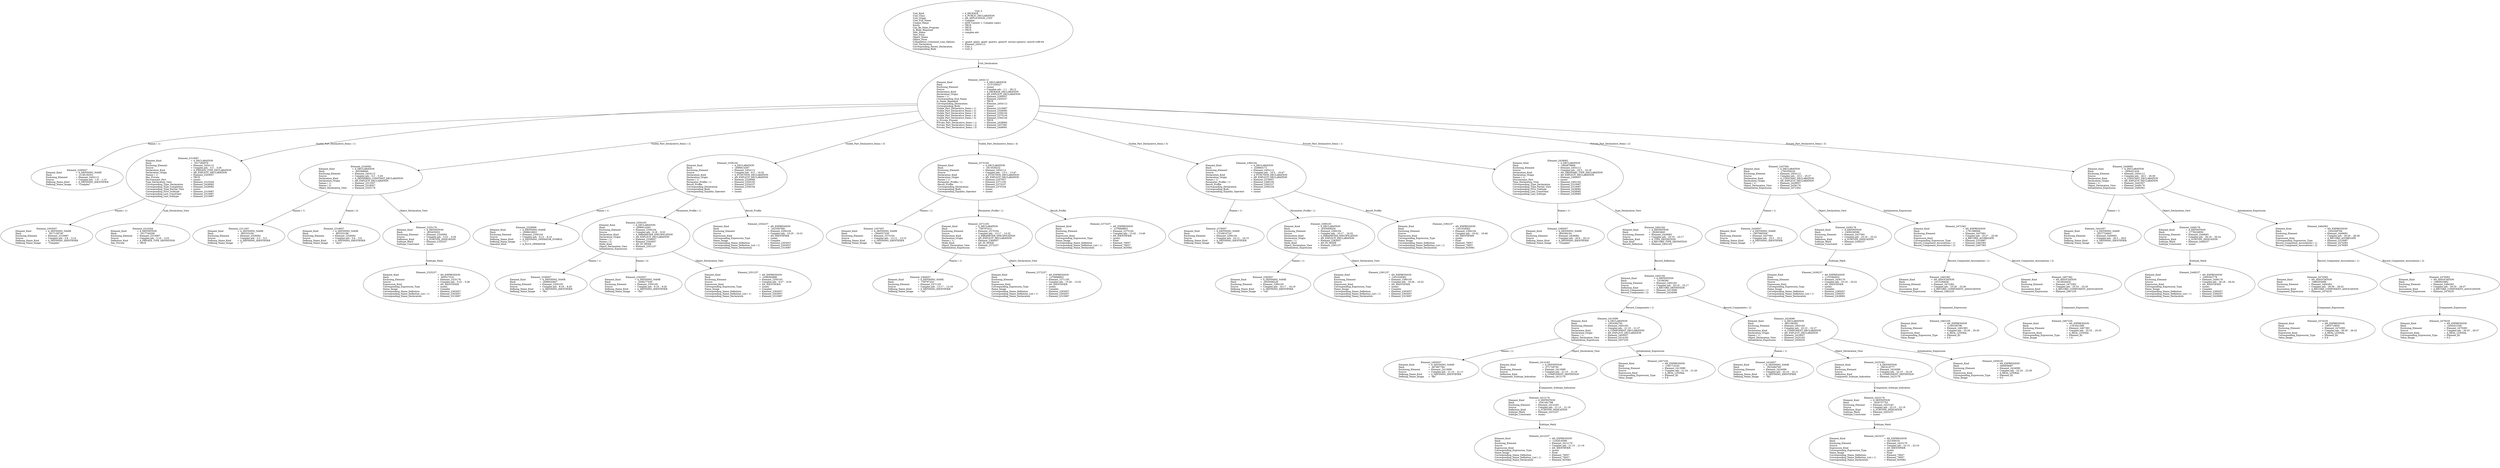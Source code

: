 digraph "complex.adt" {
  Unit_3 -> Element_2454112
      [ label=Unit_Declaration ];
  Unit_3
      [ label=<<TABLE BORDER="0" CELLBORDER="0" CELLSPACING="0" CELLPADDING="0"> 
          <TR><TD COLSPAN="3">Unit_3</TD></TR>
          <TR><TD ALIGN="LEFT">Unit_Kind   </TD><TD> = </TD><TD ALIGN="LEFT">A_PACKAGE</TD></TR>
          <TR><TD ALIGN="LEFT">Unit_Class   </TD><TD> = </TD><TD ALIGN="LEFT">A_PUBLIC_DECLARATION</TD></TR>
          <TR><TD ALIGN="LEFT">Unit_Origin   </TD><TD> = </TD><TD ALIGN="LEFT">AN_APPLICATION_UNIT</TD></TR>
          <TR><TD ALIGN="LEFT">Unit_Full_Name    </TD><TD> = </TD><TD ALIGN="LEFT">Complex</TD></TR>
          <TR><TD ALIGN="LEFT">Unique_Name   </TD><TD> = </TD><TD ALIGN="LEFT">ASIS Context 1: Complex (spec)</TD></TR>
          <TR><TD ALIGN="LEFT">Exists  </TD><TD> = </TD><TD ALIGN="LEFT">TRUE</TD></TR>
          <TR><TD ALIGN="LEFT">Can_Be_Main_Program     </TD><TD> = </TD><TD ALIGN="LEFT">TRUE</TD></TR>
          <TR><TD ALIGN="LEFT">Is_Body_Required     </TD><TD> = </TD><TD ALIGN="LEFT">TRUE</TD></TR>
          <TR><TD ALIGN="LEFT">Text_Name   </TD><TD> = </TD><TD ALIGN="LEFT">complex.ads</TD></TR>
          <TR><TD ALIGN="LEFT">Text_Form   </TD><TD> = </TD><TD ALIGN="LEFT"></TD></TR>
          <TR><TD ALIGN="LEFT">Object_Name   </TD><TD> = </TD><TD ALIGN="LEFT"></TD></TR>
          <TR><TD ALIGN="LEFT">Object_Form   </TD><TD> = </TD><TD ALIGN="LEFT"></TD></TR>
          <TR><TD ALIGN="LEFT">Compilation_Command_Line_Options         </TD><TD> = </TD><TD ALIGN="LEFT">-gnatA -gnatc -gnatt -gnatws -gnatyN -mtune=generic -march=x86-64</TD></TR>
          <TR><TD ALIGN="LEFT">Unit_Declaration     </TD><TD> = </TD><TD ALIGN="LEFT">Element_2454112</TD></TR>
          <TR><TD ALIGN="LEFT">Corresponding_Parent_Declaration         </TD><TD> = </TD><TD ALIGN="LEFT">Unit_1</TD></TR>
          <TR><TD ALIGN="LEFT">Corresponding_Body     </TD><TD> = </TD><TD ALIGN="LEFT">Unit_5</TD></TR>
          </TABLE>> ];
  Element_2454112 -> Element_2295057
      [ label="Names ( 1)" ];
  Element_2454112 -> Element_2310087
      [ label="Visible_Part_Declarative_Items ( 1)" ];
  Element_2454112 -> Element_2326092
      [ label="Visible_Part_Declarative_Items ( 2)" ];
  Element_2454112 -> Element_2356104
      [ label="Visible_Part_Declarative_Items ( 3)" ];
  Element_2454112 -> Element_2375104
      [ label="Visible_Part_Declarative_Items ( 4)" ];
  Element_2454112 -> Element_2394104
      [ label="Visible_Part_Declarative_Items ( 5)" ];
  Element_2454112 -> Element_2428082
      [ label="Private_Part_Declarative_Items ( 1)" ];
  Element_2454112 -> Element_2437091
      [ label="Private_Part_Declarative_Items ( 2)" ];
  Element_2454112 -> Element_2449091
      [ label="Private_Part_Declarative_Items ( 3)" ];
  Element_2454112
      [ label=<<TABLE BORDER="0" CELLBORDER="0" CELLSPACING="0" CELLPADDING="0"> 
          <TR><TD COLSPAN="3">Element_2454112</TD></TR>
          <TR><TD ALIGN="LEFT">Element_Kind    </TD><TD> = </TD><TD ALIGN="LEFT">A_DECLARATION</TD></TR>
          <TR><TD ALIGN="LEFT">Hash  </TD><TD> = </TD><TD ALIGN="LEFT">-2137259327</TD></TR>
          <TR><TD ALIGN="LEFT">Enclosing_Element     </TD><TD> = </TD><TD ALIGN="LEFT">(none)</TD></TR>
          <TR><TD ALIGN="LEFT">Source  </TD><TD> = </TD><TD ALIGN="LEFT">Complex.ads - 1:1 .. 28:12</TD></TR>
          <TR><TD ALIGN="LEFT">Declaration_Kind     </TD><TD> = </TD><TD ALIGN="LEFT">A_PACKAGE_DECLARATION</TD></TR>
          <TR><TD ALIGN="LEFT">Declaration_Origin     </TD><TD> = </TD><TD ALIGN="LEFT">AN_EXPLICIT_DECLARATION</TD></TR>
          <TR><TD ALIGN="LEFT">Names ( 1)   </TD><TD> = </TD><TD ALIGN="LEFT">Element_2295057</TD></TR>
          <TR><TD ALIGN="LEFT">Corresponding_End_Name      </TD><TD> = </TD><TD ALIGN="LEFT">Element_2455237</TD></TR>
          <TR><TD ALIGN="LEFT">Is_Name_Repeated     </TD><TD> = </TD><TD ALIGN="LEFT">TRUE</TD></TR>
          <TR><TD ALIGN="LEFT">Corresponding_Declaration       </TD><TD> = </TD><TD ALIGN="LEFT">Element_2454112</TD></TR>
          <TR><TD ALIGN="LEFT">Corresponding_Body     </TD><TD> = </TD><TD ALIGN="LEFT">(none)</TD></TR>
          <TR><TD ALIGN="LEFT">Visible_Part_Declarative_Items ( 1)         </TD><TD> = </TD><TD ALIGN="LEFT">Element_2310087</TD></TR>
          <TR><TD ALIGN="LEFT">Visible_Part_Declarative_Items ( 2)         </TD><TD> = </TD><TD ALIGN="LEFT">Element_2326092</TD></TR>
          <TR><TD ALIGN="LEFT">Visible_Part_Declarative_Items ( 3)         </TD><TD> = </TD><TD ALIGN="LEFT">Element_2356104</TD></TR>
          <TR><TD ALIGN="LEFT">Visible_Part_Declarative_Items ( 4)         </TD><TD> = </TD><TD ALIGN="LEFT">Element_2375104</TD></TR>
          <TR><TD ALIGN="LEFT">Visible_Part_Declarative_Items ( 5)         </TD><TD> = </TD><TD ALIGN="LEFT">Element_2394104</TD></TR>
          <TR><TD ALIGN="LEFT">Is_Private_Present     </TD><TD> = </TD><TD ALIGN="LEFT">TRUE</TD></TR>
          <TR><TD ALIGN="LEFT">Private_Part_Declarative_Items ( 1)         </TD><TD> = </TD><TD ALIGN="LEFT">Element_2428082</TD></TR>
          <TR><TD ALIGN="LEFT">Private_Part_Declarative_Items ( 2)         </TD><TD> = </TD><TD ALIGN="LEFT">Element_2437091</TD></TR>
          <TR><TD ALIGN="LEFT">Private_Part_Declarative_Items ( 3)         </TD><TD> = </TD><TD ALIGN="LEFT">Element_2449091</TD></TR>
          </TABLE>> ];
  Element_2295057
      [ label=<<TABLE BORDER="0" CELLBORDER="0" CELLSPACING="0" CELLPADDING="0"> 
          <TR><TD COLSPAN="3">Element_2295057</TD></TR>
          <TR><TD ALIGN="LEFT">Element_Kind    </TD><TD> = </TD><TD ALIGN="LEFT">A_DEFINING_NAME</TD></TR>
          <TR><TD ALIGN="LEFT">Hash  </TD><TD> = </TD><TD ALIGN="LEFT">-2138156351</TD></TR>
          <TR><TD ALIGN="LEFT">Enclosing_Element     </TD><TD> = </TD><TD ALIGN="LEFT">Element_2454112</TD></TR>
          <TR><TD ALIGN="LEFT">Source  </TD><TD> = </TD><TD ALIGN="LEFT">Complex.ads - 1:9 .. 1:15</TD></TR>
          <TR><TD ALIGN="LEFT">Defining_Name_Kind     </TD><TD> = </TD><TD ALIGN="LEFT">A_DEFINING_IDENTIFIER</TD></TR>
          <TR><TD ALIGN="LEFT">Defining_Name_Image     </TD><TD> = </TD><TD ALIGN="LEFT">"Complex"</TD></TR>
          </TABLE>> ];
  Element_2310087 -> Element_2303057
      [ label="Names ( 1)" ];
  Element_2310087 -> Element_2310204
      [ label=Type_Declaration_View ];
  Element_2310087
      [ label=<<TABLE BORDER="0" CELLBORDER="0" CELLSPACING="0" CELLPADDING="0"> 
          <TR><TD COLSPAN="3">Element_2310087</TD></TR>
          <TR><TD ALIGN="LEFT">Element_Kind    </TD><TD> = </TD><TD ALIGN="LEFT">A_DECLARATION</TD></TR>
          <TR><TD ALIGN="LEFT">Hash  </TD><TD> = </TD><TD ALIGN="LEFT"> 1617260976</TD></TR>
          <TR><TD ALIGN="LEFT">Enclosing_Element     </TD><TD> = </TD><TD ALIGN="LEFT">Element_2454112</TD></TR>
          <TR><TD ALIGN="LEFT">Source  </TD><TD> = </TD><TD ALIGN="LEFT">Complex.ads - 3:3 .. 3:26</TD></TR>
          <TR><TD ALIGN="LEFT">Declaration_Kind     </TD><TD> = </TD><TD ALIGN="LEFT">A_PRIVATE_TYPE_DECLARATION</TD></TR>
          <TR><TD ALIGN="LEFT">Declaration_Origin     </TD><TD> = </TD><TD ALIGN="LEFT">AN_EXPLICIT_DECLARATION</TD></TR>
          <TR><TD ALIGN="LEFT">Names ( 1)   </TD><TD> = </TD><TD ALIGN="LEFT">Element_2303057</TD></TR>
          <TR><TD ALIGN="LEFT">Has_Private   </TD><TD> = </TD><TD ALIGN="LEFT">TRUE</TD></TR>
          <TR><TD ALIGN="LEFT">Discriminant_Part     </TD><TD> = </TD><TD ALIGN="LEFT">(none)</TD></TR>
          <TR><TD ALIGN="LEFT">Type_Declaration_View      </TD><TD> = </TD><TD ALIGN="LEFT">Element_2310204</TD></TR>
          <TR><TD ALIGN="LEFT">Corresponding_Type_Declaration        </TD><TD> = </TD><TD ALIGN="LEFT">Element_2428082</TD></TR>
          <TR><TD ALIGN="LEFT">Corresponding_Type_Completion        </TD><TD> = </TD><TD ALIGN="LEFT">Element_2428082</TD></TR>
          <TR><TD ALIGN="LEFT">Corresponding_Type_Partial_View        </TD><TD> = </TD><TD ALIGN="LEFT">(none)</TD></TR>
          <TR><TD ALIGN="LEFT">Corresponding_First_Subtype       </TD><TD> = </TD><TD ALIGN="LEFT">Element_2310087</TD></TR>
          <TR><TD ALIGN="LEFT">Corresponding_Last_Constraint        </TD><TD> = </TD><TD ALIGN="LEFT">Element_2310087</TD></TR>
          <TR><TD ALIGN="LEFT">Corresponding_Last_Subtype       </TD><TD> = </TD><TD ALIGN="LEFT">Element_2310087</TD></TR>
          </TABLE>> ];
  Element_2303057
      [ label=<<TABLE BORDER="0" CELLBORDER="0" CELLSPACING="0" CELLPADDING="0"> 
          <TR><TD COLSPAN="3">Element_2303057</TD></TR>
          <TR><TD ALIGN="LEFT">Element_Kind    </TD><TD> = </TD><TD ALIGN="LEFT">A_DEFINING_NAME</TD></TR>
          <TR><TD ALIGN="LEFT">Hash  </TD><TD> = </TD><TD ALIGN="LEFT"> 1617138736</TD></TR>
          <TR><TD ALIGN="LEFT">Enclosing_Element     </TD><TD> = </TD><TD ALIGN="LEFT">Element_2310087</TD></TR>
          <TR><TD ALIGN="LEFT">Source  </TD><TD> = </TD><TD ALIGN="LEFT">Complex.ads - 3:8 .. 3:14</TD></TR>
          <TR><TD ALIGN="LEFT">Defining_Name_Kind     </TD><TD> = </TD><TD ALIGN="LEFT">A_DEFINING_IDENTIFIER</TD></TR>
          <TR><TD ALIGN="LEFT">Defining_Name_Image     </TD><TD> = </TD><TD ALIGN="LEFT">"Complex"</TD></TR>
          </TABLE>> ];
  Element_2310204
      [ label=<<TABLE BORDER="0" CELLBORDER="0" CELLSPACING="0" CELLPADDING="0"> 
          <TR><TD COLSPAN="3">Element_2310204</TD></TR>
          <TR><TD ALIGN="LEFT">Element_Kind    </TD><TD> = </TD><TD ALIGN="LEFT">A_DEFINITION</TD></TR>
          <TR><TD ALIGN="LEFT">Hash  </TD><TD> = </TD><TD ALIGN="LEFT"> 1617740208</TD></TR>
          <TR><TD ALIGN="LEFT">Enclosing_Element     </TD><TD> = </TD><TD ALIGN="LEFT">Element_2310087</TD></TR>
          <TR><TD ALIGN="LEFT">Source  </TD><TD> = </TD><TD ALIGN="LEFT">Complex.ads - 3:19 .. 3:25</TD></TR>
          <TR><TD ALIGN="LEFT">Definition_Kind    </TD><TD> = </TD><TD ALIGN="LEFT">A_PRIVATE_TYPE_DEFINITION</TD></TR>
          <TR><TD ALIGN="LEFT">Has_Private   </TD><TD> = </TD><TD ALIGN="LEFT">TRUE</TD></TR>
          </TABLE>> ];
  Element_2326092 -> Element_2311057
      [ label="Names ( 1)" ];
  Element_2326092 -> Element_2318057
      [ label="Names ( 2)" ];
  Element_2326092 -> Element_2325176
      [ label=Object_Declaration_View ];
  Element_2326092
      [ label=<<TABLE BORDER="0" CELLBORDER="0" CELLSPACING="0" CELLPADDING="0"> 
          <TR><TD COLSPAN="3">Element_2326092</TD></TR>
          <TR><TD ALIGN="LEFT">Element_Kind    </TD><TD> = </TD><TD ALIGN="LEFT">A_DECLARATION</TD></TR>
          <TR><TD ALIGN="LEFT">Hash  </TD><TD> = </TD><TD ALIGN="LEFT"> 405368940</TD></TR>
          <TR><TD ALIGN="LEFT">Enclosing_Element     </TD><TD> = </TD><TD ALIGN="LEFT">Element_2454112</TD></TR>
          <TR><TD ALIGN="LEFT">Source  </TD><TD> = </TD><TD ALIGN="LEFT">Complex.ads - 5:3 .. 5:29</TD></TR>
          <TR><TD ALIGN="LEFT">Declaration_Kind     </TD><TD> = </TD><TD ALIGN="LEFT">A_DEFERRED_CONSTANT_DECLARATION</TD></TR>
          <TR><TD ALIGN="LEFT">Declaration_Origin     </TD><TD> = </TD><TD ALIGN="LEFT">AN_EXPLICIT_DECLARATION</TD></TR>
          <TR><TD ALIGN="LEFT">Names ( 1)   </TD><TD> = </TD><TD ALIGN="LEFT">Element_2311057</TD></TR>
          <TR><TD ALIGN="LEFT">Names ( 2)   </TD><TD> = </TD><TD ALIGN="LEFT">Element_2318057</TD></TR>
          <TR><TD ALIGN="LEFT">Object_Declaration_View      </TD><TD> = </TD><TD ALIGN="LEFT">Element_2325176</TD></TR>
          </TABLE>> ];
  Element_2311057
      [ label=<<TABLE BORDER="0" CELLBORDER="0" CELLSPACING="0" CELLPADDING="0"> 
          <TR><TD COLSPAN="3">Element_2311057</TD></TR>
          <TR><TD ALIGN="LEFT">Element_Kind    </TD><TD> = </TD><TD ALIGN="LEFT">A_DEFINING_NAME</TD></TR>
          <TR><TD ALIGN="LEFT">Hash  </TD><TD> = </TD><TD ALIGN="LEFT"> 405333100</TD></TR>
          <TR><TD ALIGN="LEFT">Enclosing_Element     </TD><TD> = </TD><TD ALIGN="LEFT">Element_2326092</TD></TR>
          <TR><TD ALIGN="LEFT">Source  </TD><TD> = </TD><TD ALIGN="LEFT">Complex.ads - 5:3 .. 5:3</TD></TR>
          <TR><TD ALIGN="LEFT">Defining_Name_Kind     </TD><TD> = </TD><TD ALIGN="LEFT">A_DEFINING_IDENTIFIER</TD></TR>
          <TR><TD ALIGN="LEFT">Defining_Name_Image     </TD><TD> = </TD><TD ALIGN="LEFT">"i"</TD></TR>
          </TABLE>> ];
  Element_2318057
      [ label=<<TABLE BORDER="0" CELLBORDER="0" CELLSPACING="0" CELLPADDING="0"> 
          <TR><TD COLSPAN="3">Element_2318057</TD></TR>
          <TR><TD ALIGN="LEFT">Element_Kind    </TD><TD> = </TD><TD ALIGN="LEFT">A_DEFINING_NAME</TD></TR>
          <TR><TD ALIGN="LEFT">Hash  </TD><TD> = </TD><TD ALIGN="LEFT"> 405333196</TD></TR>
          <TR><TD ALIGN="LEFT">Enclosing_Element     </TD><TD> = </TD><TD ALIGN="LEFT">Element_2326092</TD></TR>
          <TR><TD ALIGN="LEFT">Source  </TD><TD> = </TD><TD ALIGN="LEFT">Complex.ads - 5:6 .. 5:9</TD></TR>
          <TR><TD ALIGN="LEFT">Defining_Name_Kind     </TD><TD> = </TD><TD ALIGN="LEFT">A_DEFINING_IDENTIFIER</TD></TR>
          <TR><TD ALIGN="LEFT">Defining_Name_Image     </TD><TD> = </TD><TD ALIGN="LEFT">"zero"</TD></TR>
          </TABLE>> ];
  Element_2325176 -> Element_2325237
      [ label=Subtype_Mark ];
  Element_2325176
      [ label=<<TABLE BORDER="0" CELLBORDER="0" CELLSPACING="0" CELLPADDING="0"> 
          <TR><TD COLSPAN="3">Element_2325176</TD></TR>
          <TR><TD ALIGN="LEFT">Element_Kind    </TD><TD> = </TD><TD ALIGN="LEFT">A_DEFINITION</TD></TR>
          <TR><TD ALIGN="LEFT">Hash  </TD><TD> = </TD><TD ALIGN="LEFT"> 405455052</TD></TR>
          <TR><TD ALIGN="LEFT">Enclosing_Element     </TD><TD> = </TD><TD ALIGN="LEFT">Element_2326092</TD></TR>
          <TR><TD ALIGN="LEFT">Source  </TD><TD> = </TD><TD ALIGN="LEFT">Complex.ads - 5:22 .. 5:28</TD></TR>
          <TR><TD ALIGN="LEFT">Definition_Kind    </TD><TD> = </TD><TD ALIGN="LEFT">A_SUBTYPE_INDICATION</TD></TR>
          <TR><TD ALIGN="LEFT">Subtype_Mark    </TD><TD> = </TD><TD ALIGN="LEFT">Element_2325237</TD></TR>
          <TR><TD ALIGN="LEFT">Subtype_Constraint     </TD><TD> = </TD><TD ALIGN="LEFT">(none)</TD></TR>
          </TABLE>> ];
  Element_2325237
      [ label=<<TABLE BORDER="0" CELLBORDER="0" CELLSPACING="0" CELLPADDING="0"> 
          <TR><TD COLSPAN="3">Element_2325237</TD></TR>
          <TR><TD ALIGN="LEFT">Element_Kind    </TD><TD> = </TD><TD ALIGN="LEFT">AN_EXPRESSION</TD></TR>
          <TR><TD ALIGN="LEFT">Hash  </TD><TD> = </TD><TD ALIGN="LEFT"> 405517516</TD></TR>
          <TR><TD ALIGN="LEFT">Enclosing_Element     </TD><TD> = </TD><TD ALIGN="LEFT">Element_2325176</TD></TR>
          <TR><TD ALIGN="LEFT">Source  </TD><TD> = </TD><TD ALIGN="LEFT">Complex.ads - 5:22 .. 5:28</TD></TR>
          <TR><TD ALIGN="LEFT">Expression_Kind    </TD><TD> = </TD><TD ALIGN="LEFT">AN_IDENTIFIER</TD></TR>
          <TR><TD ALIGN="LEFT">Corresponding_Expression_Type        </TD><TD> = </TD><TD ALIGN="LEFT">(none)</TD></TR>
          <TR><TD ALIGN="LEFT">Name_Image   </TD><TD> = </TD><TD ALIGN="LEFT">Complex</TD></TR>
          <TR><TD ALIGN="LEFT">Corresponding_Name_Definition        </TD><TD> = </TD><TD ALIGN="LEFT">Element_2303057</TD></TR>
          <TR><TD ALIGN="LEFT">Corresponding_Name_Definition_List ( 1)          </TD><TD> = </TD><TD ALIGN="LEFT">Element_2303057</TD></TR>
          <TR><TD ALIGN="LEFT">Corresponding_Name_Declaration        </TD><TD> = </TD><TD ALIGN="LEFT">Element_2310087</TD></TR>
          </TABLE>> ];
  Element_2356104 -> Element_2329069
      [ label="Names ( 1)" ];
  Element_2356104 -> Element_2350105
      [ label="Parameter_Profile ( 1)" ];
  Element_2356104 -> Element_2354237
      [ label=Result_Profile ];
  Element_2356104
      [ label=<<TABLE BORDER="0" CELLBORDER="0" CELLSPACING="0" CELLPADDING="0"> 
          <TR><TD COLSPAN="3">Element_2356104</TD></TR>
          <TR><TD ALIGN="LEFT">Element_Kind    </TD><TD> = </TD><TD ALIGN="LEFT">A_DECLARATION</TD></TR>
          <TR><TD ALIGN="LEFT">Hash  </TD><TD> = </TD><TD ALIGN="LEFT">-2096614387</TD></TR>
          <TR><TD ALIGN="LEFT">Enclosing_Element     </TD><TD> = </TD><TD ALIGN="LEFT">Element_2454112</TD></TR>
          <TR><TD ALIGN="LEFT">Source  </TD><TD> = </TD><TD ALIGN="LEFT">Complex.ads - 8:3 .. 10:32</TD></TR>
          <TR><TD ALIGN="LEFT">Declaration_Kind     </TD><TD> = </TD><TD ALIGN="LEFT">A_FUNCTION_DECLARATION</TD></TR>
          <TR><TD ALIGN="LEFT">Declaration_Origin     </TD><TD> = </TD><TD ALIGN="LEFT">AN_EXPLICIT_DECLARATION</TD></TR>
          <TR><TD ALIGN="LEFT">Names ( 1)   </TD><TD> = </TD><TD ALIGN="LEFT">Element_2329069</TD></TR>
          <TR><TD ALIGN="LEFT">Parameter_Profile ( 1)      </TD><TD> = </TD><TD ALIGN="LEFT">Element_2350105</TD></TR>
          <TR><TD ALIGN="LEFT">Result_Profile    </TD><TD> = </TD><TD ALIGN="LEFT">Element_2354237</TD></TR>
          <TR><TD ALIGN="LEFT">Corresponding_Declaration       </TD><TD> = </TD><TD ALIGN="LEFT">Element_2356104</TD></TR>
          <TR><TD ALIGN="LEFT">Corresponding_Body     </TD><TD> = </TD><TD ALIGN="LEFT">(none)</TD></TR>
          <TR><TD ALIGN="LEFT">Corresponding_Equality_Operator        </TD><TD> = </TD><TD ALIGN="LEFT">(none)</TD></TR>
          </TABLE>> ];
  Element_2329069
      [ label=<<TABLE BORDER="0" CELLBORDER="0" CELLSPACING="0" CELLPADDING="0"> 
          <TR><TD COLSPAN="3">Element_2329069</TD></TR>
          <TR><TD ALIGN="LEFT">Element_Kind    </TD><TD> = </TD><TD ALIGN="LEFT">A_DEFINING_NAME</TD></TR>
          <TR><TD ALIGN="LEFT">Hash  </TD><TD> = </TD><TD ALIGN="LEFT">-2096618831</TD></TR>
          <TR><TD ALIGN="LEFT">Enclosing_Element     </TD><TD> = </TD><TD ALIGN="LEFT">Element_2356104</TD></TR>
          <TR><TD ALIGN="LEFT">Source  </TD><TD> = </TD><TD ALIGN="LEFT">Complex.ads - 8:12 .. 8:14</TD></TR>
          <TR><TD ALIGN="LEFT">Defining_Name_Kind     </TD><TD> = </TD><TD ALIGN="LEFT">A_DEFINING_OPERATOR_SYMBOL</TD></TR>
          <TR><TD ALIGN="LEFT">Defining_Name_Image     </TD><TD> = </TD><TD ALIGN="LEFT">""+""</TD></TR>
          <TR><TD ALIGN="LEFT">Operator_Kind    </TD><TD> = </TD><TD ALIGN="LEFT">A_PLUS_OPERATOR</TD></TR>
          </TABLE>> ];
  Element_2350105 -> Element_2336057
      [ label="Names ( 1)" ];
  Element_2350105 -> Element_2343057
      [ label="Names ( 2)" ];
  Element_2350105 -> Element_2351237
      [ label=Object_Declaration_View ];
  Element_2350105
      [ label=<<TABLE BORDER="0" CELLBORDER="0" CELLSPACING="0" CELLPADDING="0"> 
          <TR><TD COLSPAN="3">Element_2350105</TD></TR>
          <TR><TD ALIGN="LEFT">Element_Kind    </TD><TD> = </TD><TD ALIGN="LEFT">A_DECLARATION</TD></TR>
          <TR><TD ALIGN="LEFT">Hash  </TD><TD> = </TD><TD ALIGN="LEFT">-2096614263</TD></TR>
          <TR><TD ALIGN="LEFT">Enclosing_Element     </TD><TD> = </TD><TD ALIGN="LEFT">Element_2356104</TD></TR>
          <TR><TD ALIGN="LEFT">Source  </TD><TD> = </TD><TD ALIGN="LEFT">Complex.ads - 8:18 .. 9:33</TD></TR>
          <TR><TD ALIGN="LEFT">Declaration_Kind     </TD><TD> = </TD><TD ALIGN="LEFT">A_PARAMETER_SPECIFICATION</TD></TR>
          <TR><TD ALIGN="LEFT">Declaration_Origin     </TD><TD> = </TD><TD ALIGN="LEFT">AN_EXPLICIT_DECLARATION</TD></TR>
          <TR><TD ALIGN="LEFT">Names ( 1)   </TD><TD> = </TD><TD ALIGN="LEFT">Element_2336057</TD></TR>
          <TR><TD ALIGN="LEFT">Names ( 2)   </TD><TD> = </TD><TD ALIGN="LEFT">Element_2343057</TD></TR>
          <TR><TD ALIGN="LEFT">Mode_Kind   </TD><TD> = </TD><TD ALIGN="LEFT">AN_IN_MODE</TD></TR>
          <TR><TD ALIGN="LEFT">Object_Declaration_View      </TD><TD> = </TD><TD ALIGN="LEFT">Element_2351237</TD></TR>
          <TR><TD ALIGN="LEFT">Initialization_Expression       </TD><TD> = </TD><TD ALIGN="LEFT">(none)</TD></TR>
          </TABLE>> ];
  Element_2336057
      [ label=<<TABLE BORDER="0" CELLBORDER="0" CELLSPACING="0" CELLPADDING="0"> 
          <TR><TD COLSPAN="3">Element_2336057</TD></TR>
          <TR><TD ALIGN="LEFT">Element_Kind    </TD><TD> = </TD><TD ALIGN="LEFT">A_DEFINING_NAME</TD></TR>
          <TR><TD ALIGN="LEFT">Hash  </TD><TD> = </TD><TD ALIGN="LEFT">-2096620407</TD></TR>
          <TR><TD ALIGN="LEFT">Enclosing_Element     </TD><TD> = </TD><TD ALIGN="LEFT">Element_2350105</TD></TR>
          <TR><TD ALIGN="LEFT">Source  </TD><TD> = </TD><TD ALIGN="LEFT">Complex.ads - 8:18 .. 8:20</TD></TR>
          <TR><TD ALIGN="LEFT">Defining_Name_Kind     </TD><TD> = </TD><TD ALIGN="LEFT">A_DEFINING_IDENTIFIER</TD></TR>
          <TR><TD ALIGN="LEFT">Defining_Name_Image     </TD><TD> = </TD><TD ALIGN="LEFT">"lhs"</TD></TR>
          </TABLE>> ];
  Element_2343057
      [ label=<<TABLE BORDER="0" CELLBORDER="0" CELLSPACING="0" CELLPADDING="0"> 
          <TR><TD COLSPAN="3">Element_2343057</TD></TR>
          <TR><TD ALIGN="LEFT">Element_Kind    </TD><TD> = </TD><TD ALIGN="LEFT">A_DEFINING_NAME</TD></TR>
          <TR><TD ALIGN="LEFT">Hash  </TD><TD> = </TD><TD ALIGN="LEFT">-1048277436</TD></TR>
          <TR><TD ALIGN="LEFT">Enclosing_Element     </TD><TD> = </TD><TD ALIGN="LEFT">Element_2350105</TD></TR>
          <TR><TD ALIGN="LEFT">Source  </TD><TD> = </TD><TD ALIGN="LEFT">Complex.ads - 9:18 .. 9:20</TD></TR>
          <TR><TD ALIGN="LEFT">Defining_Name_Kind     </TD><TD> = </TD><TD ALIGN="LEFT">A_DEFINING_IDENTIFIER</TD></TR>
          <TR><TD ALIGN="LEFT">Defining_Name_Image     </TD><TD> = </TD><TD ALIGN="LEFT">"rhs"</TD></TR>
          </TABLE>> ];
  Element_2351237
      [ label=<<TABLE BORDER="0" CELLBORDER="0" CELLSPACING="0" CELLPADDING="0"> 
          <TR><TD COLSPAN="3">Element_2351237</TD></TR>
          <TR><TD ALIGN="LEFT">Element_Kind    </TD><TD> = </TD><TD ALIGN="LEFT">AN_EXPRESSION</TD></TR>
          <TR><TD ALIGN="LEFT">Hash  </TD><TD> = </TD><TD ALIGN="LEFT">-1048265898</TD></TR>
          <TR><TD ALIGN="LEFT">Enclosing_Element     </TD><TD> = </TD><TD ALIGN="LEFT">Element_2350105</TD></TR>
          <TR><TD ALIGN="LEFT">Source  </TD><TD> = </TD><TD ALIGN="LEFT">Complex.ads - 9:27 .. 9:33</TD></TR>
          <TR><TD ALIGN="LEFT">Expression_Kind    </TD><TD> = </TD><TD ALIGN="LEFT">AN_IDENTIFIER</TD></TR>
          <TR><TD ALIGN="LEFT">Corresponding_Expression_Type        </TD><TD> = </TD><TD ALIGN="LEFT">(none)</TD></TR>
          <TR><TD ALIGN="LEFT">Name_Image   </TD><TD> = </TD><TD ALIGN="LEFT">Complex</TD></TR>
          <TR><TD ALIGN="LEFT">Corresponding_Name_Definition        </TD><TD> = </TD><TD ALIGN="LEFT">Element_2303057</TD></TR>
          <TR><TD ALIGN="LEFT">Corresponding_Name_Definition_List ( 1)          </TD><TD> = </TD><TD ALIGN="LEFT">Element_2303057</TD></TR>
          <TR><TD ALIGN="LEFT">Corresponding_Name_Declaration        </TD><TD> = </TD><TD ALIGN="LEFT">Element_2310087</TD></TR>
          </TABLE>> ];
  Element_2354237
      [ label=<<TABLE BORDER="0" CELLBORDER="0" CELLSPACING="0" CELLPADDING="0"> 
          <TR><TD COLSPAN="3">Element_2354237</TD></TR>
          <TR><TD ALIGN="LEFT">Element_Kind    </TD><TD> = </TD><TD ALIGN="LEFT">AN_EXPRESSION</TD></TR>
          <TR><TD ALIGN="LEFT">Hash  </TD><TD> = </TD><TD ALIGN="LEFT"> 1623367081</TD></TR>
          <TR><TD ALIGN="LEFT">Enclosing_Element     </TD><TD> = </TD><TD ALIGN="LEFT">Element_2356104</TD></TR>
          <TR><TD ALIGN="LEFT">Source  </TD><TD> = </TD><TD ALIGN="LEFT">Complex.ads - 10:25 .. 10:31</TD></TR>
          <TR><TD ALIGN="LEFT">Expression_Kind    </TD><TD> = </TD><TD ALIGN="LEFT">AN_IDENTIFIER</TD></TR>
          <TR><TD ALIGN="LEFT">Corresponding_Expression_Type        </TD><TD> = </TD><TD ALIGN="LEFT">(none)</TD></TR>
          <TR><TD ALIGN="LEFT">Name_Image   </TD><TD> = </TD><TD ALIGN="LEFT">Complex</TD></TR>
          <TR><TD ALIGN="LEFT">Corresponding_Name_Definition        </TD><TD> = </TD><TD ALIGN="LEFT">Element_2303057</TD></TR>
          <TR><TD ALIGN="LEFT">Corresponding_Name_Definition_List ( 1)          </TD><TD> = </TD><TD ALIGN="LEFT">Element_2303057</TD></TR>
          <TR><TD ALIGN="LEFT">Corresponding_Name_Declaration        </TD><TD> = </TD><TD ALIGN="LEFT">Element_2310087</TD></TR>
          </TABLE>> ];
  Element_2375104 -> Element_2357057
      [ label="Names ( 1)" ];
  Element_2375104 -> Element_2371105
      [ label="Parameter_Profile ( 1)" ];
  Element_2375104 -> Element_2373237
      [ label=Result_Profile ];
  Element_2375104
      [ label=<<TABLE BORDER="0" CELLBORDER="0" CELLSPACING="0" CELLPADDING="0"> 
          <TR><TD COLSPAN="3">Element_2375104</TD></TR>
          <TR><TD ALIGN="LEFT">Element_Kind    </TD><TD> = </TD><TD ALIGN="LEFT">A_DECLARATION</TD></TR>
          <TR><TD ALIGN="LEFT">Hash  </TD><TD> = </TD><TD ALIGN="LEFT"> 1813539232</TD></TR>
          <TR><TD ALIGN="LEFT">Enclosing_Element     </TD><TD> = </TD><TD ALIGN="LEFT">Element_2454112</TD></TR>
          <TR><TD ALIGN="LEFT">Source  </TD><TD> = </TD><TD ALIGN="LEFT">Complex.ads - 13:3 .. 13:47</TD></TR>
          <TR><TD ALIGN="LEFT">Declaration_Kind     </TD><TD> = </TD><TD ALIGN="LEFT">A_FUNCTION_DECLARATION</TD></TR>
          <TR><TD ALIGN="LEFT">Declaration_Origin     </TD><TD> = </TD><TD ALIGN="LEFT">AN_EXPLICIT_DECLARATION</TD></TR>
          <TR><TD ALIGN="LEFT">Names ( 1)   </TD><TD> = </TD><TD ALIGN="LEFT">Element_2357057</TD></TR>
          <TR><TD ALIGN="LEFT">Parameter_Profile ( 1)      </TD><TD> = </TD><TD ALIGN="LEFT">Element_2371105</TD></TR>
          <TR><TD ALIGN="LEFT">Result_Profile    </TD><TD> = </TD><TD ALIGN="LEFT">Element_2373237</TD></TR>
          <TR><TD ALIGN="LEFT">Corresponding_Declaration       </TD><TD> = </TD><TD ALIGN="LEFT">Element_2375104</TD></TR>
          <TR><TD ALIGN="LEFT">Corresponding_Body     </TD><TD> = </TD><TD ALIGN="LEFT">(none)</TD></TR>
          <TR><TD ALIGN="LEFT">Corresponding_Equality_Operator        </TD><TD> = </TD><TD ALIGN="LEFT">(none)</TD></TR>
          </TABLE>> ];
  Element_2357057
      [ label=<<TABLE BORDER="0" CELLBORDER="0" CELLSPACING="0" CELLPADDING="0"> 
          <TR><TD COLSPAN="3">Element_2357057</TD></TR>
          <TR><TD ALIGN="LEFT">Element_Kind    </TD><TD> = </TD><TD ALIGN="LEFT">A_DEFINING_NAME</TD></TR>
          <TR><TD ALIGN="LEFT">Hash  </TD><TD> = </TD><TD ALIGN="LEFT">-1944557339</TD></TR>
          <TR><TD ALIGN="LEFT">Enclosing_Element     </TD><TD> = </TD><TD ALIGN="LEFT">Element_2375104</TD></TR>
          <TR><TD ALIGN="LEFT">Source  </TD><TD> = </TD><TD ALIGN="LEFT">Complex.ads - 13:12 .. 13:15</TD></TR>
          <TR><TD ALIGN="LEFT">Defining_Name_Kind     </TD><TD> = </TD><TD ALIGN="LEFT">A_DEFINING_IDENTIFIER</TD></TR>
          <TR><TD ALIGN="LEFT">Defining_Name_Image     </TD><TD> = </TD><TD ALIGN="LEFT">"Imag"</TD></TR>
          </TABLE>> ];
  Element_2371105 -> Element_2364057
      [ label="Names ( 1)" ];
  Element_2371105 -> Element_2372237
      [ label=Object_Declaration_View ];
  Element_2371105
      [ label=<<TABLE BORDER="0" CELLBORDER="0" CELLSPACING="0" CELLPADDING="0"> 
          <TR><TD COLSPAN="3">Element_2371105</TD></TR>
          <TR><TD ALIGN="LEFT">Element_Kind    </TD><TD> = </TD><TD ALIGN="LEFT">A_DECLARATION</TD></TR>
          <TR><TD ALIGN="LEFT">Hash  </TD><TD> = </TD><TD ALIGN="LEFT"> 739797412</TD></TR>
          <TR><TD ALIGN="LEFT">Enclosing_Element     </TD><TD> = </TD><TD ALIGN="LEFT">Element_2375104</TD></TR>
          <TR><TD ALIGN="LEFT">Source  </TD><TD> = </TD><TD ALIGN="LEFT">Complex.ads - 13:17 .. 13:32</TD></TR>
          <TR><TD ALIGN="LEFT">Declaration_Kind     </TD><TD> = </TD><TD ALIGN="LEFT">A_PARAMETER_SPECIFICATION</TD></TR>
          <TR><TD ALIGN="LEFT">Declaration_Origin     </TD><TD> = </TD><TD ALIGN="LEFT">AN_EXPLICIT_DECLARATION</TD></TR>
          <TR><TD ALIGN="LEFT">Names ( 1)   </TD><TD> = </TD><TD ALIGN="LEFT">Element_2364057</TD></TR>
          <TR><TD ALIGN="LEFT">Mode_Kind   </TD><TD> = </TD><TD ALIGN="LEFT">AN_IN_MODE</TD></TR>
          <TR><TD ALIGN="LEFT">Object_Declaration_View      </TD><TD> = </TD><TD ALIGN="LEFT">Element_2372237</TD></TR>
          <TR><TD ALIGN="LEFT">Initialization_Expression       </TD><TD> = </TD><TD ALIGN="LEFT">(none)</TD></TR>
          </TABLE>> ];
  Element_2364057
      [ label=<<TABLE BORDER="0" CELLBORDER="0" CELLSPACING="0" CELLPADDING="0"> 
          <TR><TD COLSPAN="3">Element_2364057</TD></TR>
          <TR><TD ALIGN="LEFT">Element_Kind    </TD><TD> = </TD><TD ALIGN="LEFT">A_DEFINING_NAME</TD></TR>
          <TR><TD ALIGN="LEFT">Hash  </TD><TD> = </TD><TD ALIGN="LEFT"> 739797220</TD></TR>
          <TR><TD ALIGN="LEFT">Enclosing_Element     </TD><TD> = </TD><TD ALIGN="LEFT">Element_2371105</TD></TR>
          <TR><TD ALIGN="LEFT">Source  </TD><TD> = </TD><TD ALIGN="LEFT">Complex.ads - 13:17 .. 13:19</TD></TR>
          <TR><TD ALIGN="LEFT">Defining_Name_Kind     </TD><TD> = </TD><TD ALIGN="LEFT">A_DEFINING_IDENTIFIER</TD></TR>
          <TR><TD ALIGN="LEFT">Defining_Name_Image     </TD><TD> = </TD><TD ALIGN="LEFT">"val"</TD></TR>
          </TABLE>> ];
  Element_2372237
      [ label=<<TABLE BORDER="0" CELLBORDER="0" CELLSPACING="0" CELLPADDING="0"> 
          <TR><TD COLSPAN="3">Element_2372237</TD></TR>
          <TR><TD ALIGN="LEFT">Element_Kind    </TD><TD> = </TD><TD ALIGN="LEFT">AN_EXPRESSION</TD></TR>
          <TR><TD ALIGN="LEFT">Hash  </TD><TD> = </TD><TD ALIGN="LEFT"> 1276668853</TD></TR>
          <TR><TD ALIGN="LEFT">Enclosing_Element     </TD><TD> = </TD><TD ALIGN="LEFT">Element_2371105</TD></TR>
          <TR><TD ALIGN="LEFT">Source  </TD><TD> = </TD><TD ALIGN="LEFT">Complex.ads - 13:26 .. 13:32</TD></TR>
          <TR><TD ALIGN="LEFT">Expression_Kind    </TD><TD> = </TD><TD ALIGN="LEFT">AN_IDENTIFIER</TD></TR>
          <TR><TD ALIGN="LEFT">Corresponding_Expression_Type        </TD><TD> = </TD><TD ALIGN="LEFT">(none)</TD></TR>
          <TR><TD ALIGN="LEFT">Name_Image   </TD><TD> = </TD><TD ALIGN="LEFT">Complex</TD></TR>
          <TR><TD ALIGN="LEFT">Corresponding_Name_Definition        </TD><TD> = </TD><TD ALIGN="LEFT">Element_2303057</TD></TR>
          <TR><TD ALIGN="LEFT">Corresponding_Name_Definition_List ( 1)          </TD><TD> = </TD><TD ALIGN="LEFT">Element_2303057</TD></TR>
          <TR><TD ALIGN="LEFT">Corresponding_Name_Declaration        </TD><TD> = </TD><TD ALIGN="LEFT">Element_2310087</TD></TR>
          </TABLE>> ];
  Element_2373237
      [ label=<<TABLE BORDER="0" CELLBORDER="0" CELLSPACING="0" CELLPADDING="0"> 
          <TR><TD COLSPAN="3">Element_2373237</TD></TR>
          <TR><TD ALIGN="LEFT">Element_Kind    </TD><TD> = </TD><TD ALIGN="LEFT">AN_EXPRESSION</TD></TR>
          <TR><TD ALIGN="LEFT">Hash  </TD><TD> = </TD><TD ALIGN="LEFT"> 1276668853</TD></TR>
          <TR><TD ALIGN="LEFT">Enclosing_Element     </TD><TD> = </TD><TD ALIGN="LEFT">Element_2375104</TD></TR>
          <TR><TD ALIGN="LEFT">Source  </TD><TD> = </TD><TD ALIGN="LEFT">Complex.ads - 13:42 .. 13:46</TD></TR>
          <TR><TD ALIGN="LEFT">Expression_Kind    </TD><TD> = </TD><TD ALIGN="LEFT">AN_IDENTIFIER</TD></TR>
          <TR><TD ALIGN="LEFT">Corresponding_Expression_Type        </TD><TD> = </TD><TD ALIGN="LEFT">(none)</TD></TR>
          <TR><TD ALIGN="LEFT">Name_Image   </TD><TD> = </TD><TD ALIGN="LEFT">Float</TD></TR>
          <TR><TD ALIGN="LEFT">Corresponding_Name_Definition        </TD><TD> = </TD><TD ALIGN="LEFT">Element_79057</TD></TR>
          <TR><TD ALIGN="LEFT">Corresponding_Name_Definition_List ( 1)          </TD><TD> = </TD><TD ALIGN="LEFT">Element_79057</TD></TR>
          <TR><TD ALIGN="LEFT">Corresponding_Name_Declaration        </TD><TD> = </TD><TD ALIGN="LEFT">Element_925082</TD></TR>
          </TABLE>> ];
  Element_2394104 -> Element_2376057
      [ label="Names ( 1)" ];
  Element_2394104 -> Element_2390105
      [ label="Parameter_Profile ( 1)" ];
  Element_2394104 -> Element_2392237
      [ label=Result_Profile ];
  Element_2394104
      [ label=<<TABLE BORDER="0" CELLBORDER="0" CELLSPACING="0" CELLPADDING="0"> 
          <TR><TD COLSPAN="3">Element_2394104</TD></TR>
          <TR><TD ALIGN="LEFT">Element_Kind    </TD><TD> = </TD><TD ALIGN="LEFT">A_DECLARATION</TD></TR>
          <TR><TD ALIGN="LEFT">Hash  </TD><TD> = </TD><TD ALIGN="LEFT"> 226693172</TD></TR>
          <TR><TD ALIGN="LEFT">Enclosing_Element     </TD><TD> = </TD><TD ALIGN="LEFT">Element_2454112</TD></TR>
          <TR><TD ALIGN="LEFT">Source  </TD><TD> = </TD><TD ALIGN="LEFT">Complex.ads - 16:3 .. 16:47</TD></TR>
          <TR><TD ALIGN="LEFT">Declaration_Kind     </TD><TD> = </TD><TD ALIGN="LEFT">A_FUNCTION_DECLARATION</TD></TR>
          <TR><TD ALIGN="LEFT">Declaration_Origin     </TD><TD> = </TD><TD ALIGN="LEFT">AN_EXPLICIT_DECLARATION</TD></TR>
          <TR><TD ALIGN="LEFT">Names ( 1)   </TD><TD> = </TD><TD ALIGN="LEFT">Element_2376057</TD></TR>
          <TR><TD ALIGN="LEFT">Parameter_Profile ( 1)      </TD><TD> = </TD><TD ALIGN="LEFT">Element_2390105</TD></TR>
          <TR><TD ALIGN="LEFT">Result_Profile    </TD><TD> = </TD><TD ALIGN="LEFT">Element_2392237</TD></TR>
          <TR><TD ALIGN="LEFT">Corresponding_Declaration       </TD><TD> = </TD><TD ALIGN="LEFT">Element_2394104</TD></TR>
          <TR><TD ALIGN="LEFT">Corresponding_Body     </TD><TD> = </TD><TD ALIGN="LEFT">(none)</TD></TR>
          <TR><TD ALIGN="LEFT">Corresponding_Equality_Operator        </TD><TD> = </TD><TD ALIGN="LEFT">(none)</TD></TR>
          </TABLE>> ];
  Element_2376057
      [ label=<<TABLE BORDER="0" CELLBORDER="0" CELLSPACING="0" CELLPADDING="0"> 
          <TR><TD COLSPAN="3">Element_2376057</TD></TR>
          <TR><TD ALIGN="LEFT">Element_Kind    </TD><TD> = </TD><TD ALIGN="LEFT">A_DEFINING_NAME</TD></TR>
          <TR><TD ALIGN="LEFT">Hash  </TD><TD> = </TD><TD ALIGN="LEFT">-1316810724</TD></TR>
          <TR><TD ALIGN="LEFT">Enclosing_Element     </TD><TD> = </TD><TD ALIGN="LEFT">Element_2394104</TD></TR>
          <TR><TD ALIGN="LEFT">Source  </TD><TD> = </TD><TD ALIGN="LEFT">Complex.ads - 16:12 .. 16:15</TD></TR>
          <TR><TD ALIGN="LEFT">Defining_Name_Kind     </TD><TD> = </TD><TD ALIGN="LEFT">A_DEFINING_IDENTIFIER</TD></TR>
          <TR><TD ALIGN="LEFT">Defining_Name_Image     </TD><TD> = </TD><TD ALIGN="LEFT">"Real"</TD></TR>
          </TABLE>> ];
  Element_2390105 -> Element_2383057
      [ label="Names ( 1)" ];
  Element_2390105 -> Element_2391237
      [ label=Object_Declaration_View ];
  Element_2390105
      [ label=<<TABLE BORDER="0" CELLBORDER="0" CELLSPACING="0" CELLPADDING="0"> 
          <TR><TD COLSPAN="3">Element_2390105</TD></TR>
          <TR><TD ALIGN="LEFT">Element_Kind    </TD><TD> = </TD><TD ALIGN="LEFT">A_DECLARATION</TD></TR>
          <TR><TD ALIGN="LEFT">Hash  </TD><TD> = </TD><TD ALIGN="LEFT">-2055008204</TD></TR>
          <TR><TD ALIGN="LEFT">Enclosing_Element     </TD><TD> = </TD><TD ALIGN="LEFT">Element_2394104</TD></TR>
          <TR><TD ALIGN="LEFT">Source  </TD><TD> = </TD><TD ALIGN="LEFT">Complex.ads - 16:17 .. 16:32</TD></TR>
          <TR><TD ALIGN="LEFT">Declaration_Kind     </TD><TD> = </TD><TD ALIGN="LEFT">A_PARAMETER_SPECIFICATION</TD></TR>
          <TR><TD ALIGN="LEFT">Declaration_Origin     </TD><TD> = </TD><TD ALIGN="LEFT">AN_EXPLICIT_DECLARATION</TD></TR>
          <TR><TD ALIGN="LEFT">Names ( 1)   </TD><TD> = </TD><TD ALIGN="LEFT">Element_2383057</TD></TR>
          <TR><TD ALIGN="LEFT">Mode_Kind   </TD><TD> = </TD><TD ALIGN="LEFT">AN_IN_MODE</TD></TR>
          <TR><TD ALIGN="LEFT">Object_Declaration_View      </TD><TD> = </TD><TD ALIGN="LEFT">Element_2391237</TD></TR>
          <TR><TD ALIGN="LEFT">Initialization_Expression       </TD><TD> = </TD><TD ALIGN="LEFT">(none)</TD></TR>
          </TABLE>> ];
  Element_2383057
      [ label=<<TABLE BORDER="0" CELLBORDER="0" CELLSPACING="0" CELLPADDING="0"> 
          <TR><TD COLSPAN="3">Element_2383057</TD></TR>
          <TR><TD ALIGN="LEFT">Element_Kind    </TD><TD> = </TD><TD ALIGN="LEFT">A_DEFINING_NAME</TD></TR>
          <TR><TD ALIGN="LEFT">Hash  </TD><TD> = </TD><TD ALIGN="LEFT">-2055008228</TD></TR>
          <TR><TD ALIGN="LEFT">Enclosing_Element     </TD><TD> = </TD><TD ALIGN="LEFT">Element_2390105</TD></TR>
          <TR><TD ALIGN="LEFT">Source  </TD><TD> = </TD><TD ALIGN="LEFT">Complex.ads - 16:17 .. 16:19</TD></TR>
          <TR><TD ALIGN="LEFT">Defining_Name_Kind     </TD><TD> = </TD><TD ALIGN="LEFT">A_DEFINING_IDENTIFIER</TD></TR>
          <TR><TD ALIGN="LEFT">Defining_Name_Image     </TD><TD> = </TD><TD ALIGN="LEFT">"val"</TD></TR>
          </TABLE>> ];
  Element_2391237
      [ label=<<TABLE BORDER="0" CELLBORDER="0" CELLSPACING="0" CELLPADDING="0"> 
          <TR><TD COLSPAN="3">Element_2391237</TD></TR>
          <TR><TD ALIGN="LEFT">Element_Kind    </TD><TD> = </TD><TD ALIGN="LEFT">AN_EXPRESSION</TD></TR>
          <TR><TD ALIGN="LEFT">Hash  </TD><TD> = </TD><TD ALIGN="LEFT">-1451028362</TD></TR>
          <TR><TD ALIGN="LEFT">Enclosing_Element     </TD><TD> = </TD><TD ALIGN="LEFT">Element_2390105</TD></TR>
          <TR><TD ALIGN="LEFT">Source  </TD><TD> = </TD><TD ALIGN="LEFT">Complex.ads - 16:26 .. 16:32</TD></TR>
          <TR><TD ALIGN="LEFT">Expression_Kind    </TD><TD> = </TD><TD ALIGN="LEFT">AN_IDENTIFIER</TD></TR>
          <TR><TD ALIGN="LEFT">Corresponding_Expression_Type        </TD><TD> = </TD><TD ALIGN="LEFT">(none)</TD></TR>
          <TR><TD ALIGN="LEFT">Name_Image   </TD><TD> = </TD><TD ALIGN="LEFT">Complex</TD></TR>
          <TR><TD ALIGN="LEFT">Corresponding_Name_Definition        </TD><TD> = </TD><TD ALIGN="LEFT">Element_2303057</TD></TR>
          <TR><TD ALIGN="LEFT">Corresponding_Name_Definition_List ( 1)          </TD><TD> = </TD><TD ALIGN="LEFT">Element_2303057</TD></TR>
          <TR><TD ALIGN="LEFT">Corresponding_Name_Declaration        </TD><TD> = </TD><TD ALIGN="LEFT">Element_2310087</TD></TR>
          </TABLE>> ];
  Element_2392237
      [ label=<<TABLE BORDER="0" CELLBORDER="0" CELLSPACING="0" CELLPADDING="0"> 
          <TR><TD COLSPAN="3">Element_2392237</TD></TR>
          <TR><TD ALIGN="LEFT">Element_Kind    </TD><TD> = </TD><TD ALIGN="LEFT">AN_EXPRESSION</TD></TR>
          <TR><TD ALIGN="LEFT">Hash  </TD><TD> = </TD><TD ALIGN="LEFT">-1451028362</TD></TR>
          <TR><TD ALIGN="LEFT">Enclosing_Element     </TD><TD> = </TD><TD ALIGN="LEFT">Element_2394104</TD></TR>
          <TR><TD ALIGN="LEFT">Source  </TD><TD> = </TD><TD ALIGN="LEFT">Complex.ads - 16:42 .. 16:46</TD></TR>
          <TR><TD ALIGN="LEFT">Expression_Kind    </TD><TD> = </TD><TD ALIGN="LEFT">AN_IDENTIFIER</TD></TR>
          <TR><TD ALIGN="LEFT">Corresponding_Expression_Type        </TD><TD> = </TD><TD ALIGN="LEFT">(none)</TD></TR>
          <TR><TD ALIGN="LEFT">Name_Image   </TD><TD> = </TD><TD ALIGN="LEFT">Float</TD></TR>
          <TR><TD ALIGN="LEFT">Corresponding_Name_Definition        </TD><TD> = </TD><TD ALIGN="LEFT">Element_79057</TD></TR>
          <TR><TD ALIGN="LEFT">Corresponding_Name_Definition_List ( 1)          </TD><TD> = </TD><TD ALIGN="LEFT">Element_79057</TD></TR>
          <TR><TD ALIGN="LEFT">Corresponding_Name_Declaration        </TD><TD> = </TD><TD ALIGN="LEFT">Element_925082</TD></TR>
          </TABLE>> ];
  Element_2428082 -> Element_2395057
      [ label="Names ( 1)" ];
  Element_2428082 -> Element_2402162
      [ label=Type_Declaration_View ];
  Element_2428082
      [ label=<<TABLE BORDER="0" CELLBORDER="0" CELLSPACING="0" CELLPADDING="0"> 
          <TR><TD COLSPAN="3">Element_2428082</TD></TR>
          <TR><TD ALIGN="LEFT">Element_Kind    </TD><TD> = </TD><TD ALIGN="LEFT">A_DECLARATION</TD></TR>
          <TR><TD ALIGN="LEFT">Hash  </TD><TD> = </TD><TD ALIGN="LEFT">-1864879806</TD></TR>
          <TR><TD ALIGN="LEFT">Enclosing_Element     </TD><TD> = </TD><TD ALIGN="LEFT">Element_2454112</TD></TR>
          <TR><TD ALIGN="LEFT">Source  </TD><TD> = </TD><TD ALIGN="LEFT">Complex.ads - 20:3 .. 23:18</TD></TR>
          <TR><TD ALIGN="LEFT">Declaration_Kind     </TD><TD> = </TD><TD ALIGN="LEFT">AN_ORDINARY_TYPE_DECLARATION</TD></TR>
          <TR><TD ALIGN="LEFT">Declaration_Origin     </TD><TD> = </TD><TD ALIGN="LEFT">AN_EXPLICIT_DECLARATION</TD></TR>
          <TR><TD ALIGN="LEFT">Names ( 1)   </TD><TD> = </TD><TD ALIGN="LEFT">Element_2395057</TD></TR>
          <TR><TD ALIGN="LEFT">Discriminant_Part     </TD><TD> = </TD><TD ALIGN="LEFT">(none)</TD></TR>
          <TR><TD ALIGN="LEFT">Type_Declaration_View      </TD><TD> = </TD><TD ALIGN="LEFT">Element_2402162</TD></TR>
          <TR><TD ALIGN="LEFT">Corresponding_Type_Declaration        </TD><TD> = </TD><TD ALIGN="LEFT">Element_2310087</TD></TR>
          <TR><TD ALIGN="LEFT">Corresponding_Type_Partial_View        </TD><TD> = </TD><TD ALIGN="LEFT">Element_2310087</TD></TR>
          <TR><TD ALIGN="LEFT">Corresponding_First_Subtype       </TD><TD> = </TD><TD ALIGN="LEFT">Element_2428082</TD></TR>
          <TR><TD ALIGN="LEFT">Corresponding_Last_Constraint        </TD><TD> = </TD><TD ALIGN="LEFT">Element_2428082</TD></TR>
          <TR><TD ALIGN="LEFT">Corresponding_Last_Subtype       </TD><TD> = </TD><TD ALIGN="LEFT">Element_2428082</TD></TR>
          </TABLE>> ];
  Element_2395057
      [ label=<<TABLE BORDER="0" CELLBORDER="0" CELLSPACING="0" CELLPADDING="0"> 
          <TR><TD COLSPAN="3">Element_2395057</TD></TR>
          <TR><TD ALIGN="LEFT">Element_Kind    </TD><TD> = </TD><TD ALIGN="LEFT">A_DEFINING_NAME</TD></TR>
          <TR><TD ALIGN="LEFT">Hash  </TD><TD> = </TD><TD ALIGN="LEFT">-904384191</TD></TR>
          <TR><TD ALIGN="LEFT">Enclosing_Element     </TD><TD> = </TD><TD ALIGN="LEFT">Element_2428082</TD></TR>
          <TR><TD ALIGN="LEFT">Source  </TD><TD> = </TD><TD ALIGN="LEFT">Complex.ads - 20:8 .. 20:14</TD></TR>
          <TR><TD ALIGN="LEFT">Defining_Name_Kind     </TD><TD> = </TD><TD ALIGN="LEFT">A_DEFINING_IDENTIFIER</TD></TR>
          <TR><TD ALIGN="LEFT">Defining_Name_Image     </TD><TD> = </TD><TD ALIGN="LEFT">"Complex"</TD></TR>
          </TABLE>> ];
  Element_2402162 -> Element_2402192
      [ label=Record_Definition ];
  Element_2402162
      [ label=<<TABLE BORDER="0" CELLBORDER="0" CELLSPACING="0" CELLPADDING="0"> 
          <TR><TD COLSPAN="3">Element_2402162</TD></TR>
          <TR><TD ALIGN="LEFT">Element_Kind    </TD><TD> = </TD><TD ALIGN="LEFT">A_DEFINITION</TD></TR>
          <TR><TD ALIGN="LEFT">Hash  </TD><TD> = </TD><TD ALIGN="LEFT"> 282603845</TD></TR>
          <TR><TD ALIGN="LEFT">Enclosing_Element     </TD><TD> = </TD><TD ALIGN="LEFT">Element_2428082</TD></TR>
          <TR><TD ALIGN="LEFT">Source  </TD><TD> = </TD><TD ALIGN="LEFT">Complex.ads - 20:19 .. 23:17</TD></TR>
          <TR><TD ALIGN="LEFT">Definition_Kind    </TD><TD> = </TD><TD ALIGN="LEFT">A_TYPE_DEFINITION</TD></TR>
          <TR><TD ALIGN="LEFT">Type_Kind   </TD><TD> = </TD><TD ALIGN="LEFT">A_RECORD_TYPE_DEFINITION</TD></TR>
          <TR><TD ALIGN="LEFT">Record_Definition     </TD><TD> = </TD><TD ALIGN="LEFT">Element_2402192</TD></TR>
          </TABLE>> ];
  Element_2402192 -> Element_2413099
      [ label="Record_Components ( 1)" ];
  Element_2402192 -> Element_2424099
      [ label="Record_Components ( 2)" ];
  Element_2402192
      [ label=<<TABLE BORDER="0" CELLBORDER="0" CELLSPACING="0" CELLPADDING="0"> 
          <TR><TD COLSPAN="3">Element_2402192</TD></TR>
          <TR><TD ALIGN="LEFT">Element_Kind    </TD><TD> = </TD><TD ALIGN="LEFT">A_DEFINITION</TD></TR>
          <TR><TD ALIGN="LEFT">Hash  </TD><TD> = </TD><TD ALIGN="LEFT"> 14168390</TD></TR>
          <TR><TD ALIGN="LEFT">Enclosing_Element     </TD><TD> = </TD><TD ALIGN="LEFT">Element_2402162</TD></TR>
          <TR><TD ALIGN="LEFT">Source  </TD><TD> = </TD><TD ALIGN="LEFT">Complex.ads - 20:19 .. 23:17</TD></TR>
          <TR><TD ALIGN="LEFT">Definition_Kind    </TD><TD> = </TD><TD ALIGN="LEFT">A_RECORD_DEFINITION</TD></TR>
          <TR><TD ALIGN="LEFT">Record_Components ( 1)      </TD><TD> = </TD><TD ALIGN="LEFT">Element_2413099</TD></TR>
          <TR><TD ALIGN="LEFT">Record_Components ( 2)      </TD><TD> = </TD><TD ALIGN="LEFT">Element_2424099</TD></TR>
          </TABLE>> ];
  Element_2413099 -> Element_2405057
      [ label="Names ( 1)" ];
  Element_2413099 -> Element_2414183
      [ label=Object_Declaration_View ];
  Element_2413099 -> Element_2457235
      [ label=Initialization_Expression ];
  Element_2413099
      [ label=<<TABLE BORDER="0" CELLBORDER="0" CELLSPACING="0" CELLPADDING="0"> 
          <TR><TD COLSPAN="3">Element_2413099</TD></TR>
          <TR><TD ALIGN="LEFT">Element_Kind    </TD><TD> = </TD><TD ALIGN="LEFT">A_DECLARATION</TD></TR>
          <TR><TD ALIGN="LEFT">Hash  </TD><TD> = </TD><TD ALIGN="LEFT">-1924392791</TD></TR>
          <TR><TD ALIGN="LEFT">Enclosing_Element     </TD><TD> = </TD><TD ALIGN="LEFT">Element_2402192</TD></TR>
          <TR><TD ALIGN="LEFT">Source  </TD><TD> = </TD><TD ALIGN="LEFT">Complex.ads - 21:10 .. 21:27</TD></TR>
          <TR><TD ALIGN="LEFT">Declaration_Kind     </TD><TD> = </TD><TD ALIGN="LEFT">A_COMPONENT_DECLARATION</TD></TR>
          <TR><TD ALIGN="LEFT">Declaration_Origin     </TD><TD> = </TD><TD ALIGN="LEFT">AN_EXPLICIT_DECLARATION</TD></TR>
          <TR><TD ALIGN="LEFT">Names ( 1)   </TD><TD> = </TD><TD ALIGN="LEFT">Element_2405057</TD></TR>
          <TR><TD ALIGN="LEFT">Object_Declaration_View      </TD><TD> = </TD><TD ALIGN="LEFT">Element_2414183</TD></TR>
          <TR><TD ALIGN="LEFT">Initialization_Expression       </TD><TD> = </TD><TD ALIGN="LEFT">Element_2457235</TD></TR>
          </TABLE>> ];
  Element_2405057
      [ label=<<TABLE BORDER="0" CELLBORDER="0" CELLSPACING="0" CELLPADDING="0"> 
          <TR><TD COLSPAN="3">Element_2405057</TD></TR>
          <TR><TD ALIGN="LEFT">Element_Kind    </TD><TD> = </TD><TD ALIGN="LEFT">A_DEFINING_NAME</TD></TR>
          <TR><TD ALIGN="LEFT">Hash  </TD><TD> = </TD><TD ALIGN="LEFT">-447997784</TD></TR>
          <TR><TD ALIGN="LEFT">Enclosing_Element     </TD><TD> = </TD><TD ALIGN="LEFT">Element_2413099</TD></TR>
          <TR><TD ALIGN="LEFT">Source  </TD><TD> = </TD><TD ALIGN="LEFT">Complex.ads - 21:10 .. 21:11</TD></TR>
          <TR><TD ALIGN="LEFT">Defining_Name_Kind     </TD><TD> = </TD><TD ALIGN="LEFT">A_DEFINING_IDENTIFIER</TD></TR>
          <TR><TD ALIGN="LEFT">Defining_Name_Image     </TD><TD> = </TD><TD ALIGN="LEFT">"Re"</TD></TR>
          </TABLE>> ];
  Element_2414183 -> Element_2412176
      [ label=Component_Subtype_Indication ];
  Element_2414183
      [ label=<<TABLE BORDER="0" CELLBORDER="0" CELLSPACING="0" CELLPADDING="0"> 
          <TR><TD COLSPAN="3">Element_2414183</TD></TR>
          <TR><TD ALIGN="LEFT">Element_Kind    </TD><TD> = </TD><TD ALIGN="LEFT">A_DEFINITION</TD></TR>
          <TR><TD ALIGN="LEFT">Hash  </TD><TD> = </TD><TD ALIGN="LEFT">-571729750</TD></TR>
          <TR><TD ALIGN="LEFT">Enclosing_Element     </TD><TD> = </TD><TD ALIGN="LEFT">Element_2413099</TD></TR>
          <TR><TD ALIGN="LEFT">Source  </TD><TD> = </TD><TD ALIGN="LEFT">Complex.ads - 21:15 .. 21:19</TD></TR>
          <TR><TD ALIGN="LEFT">Definition_Kind    </TD><TD> = </TD><TD ALIGN="LEFT">A_COMPONENT_DEFINITION</TD></TR>
          <TR><TD ALIGN="LEFT">Component_Subtype_Indication        </TD><TD> = </TD><TD ALIGN="LEFT">Element_2412176</TD></TR>
          </TABLE>> ];
  Element_2412176 -> Element_2412237
      [ label=Subtype_Mark ];
  Element_2412176
      [ label=<<TABLE BORDER="0" CELLBORDER="0" CELLSPACING="0" CELLPADDING="0"> 
          <TR><TD COLSPAN="3">Element_2412176</TD></TR>
          <TR><TD ALIGN="LEFT">Element_Kind    </TD><TD> = </TD><TD ALIGN="LEFT">A_DEFINITION</TD></TR>
          <TR><TD ALIGN="LEFT">Hash  </TD><TD> = </TD><TD ALIGN="LEFT">-1041491798</TD></TR>
          <TR><TD ALIGN="LEFT">Enclosing_Element     </TD><TD> = </TD><TD ALIGN="LEFT">Element_2414183</TD></TR>
          <TR><TD ALIGN="LEFT">Source  </TD><TD> = </TD><TD ALIGN="LEFT">Complex.ads - 21:15 .. 21:19</TD></TR>
          <TR><TD ALIGN="LEFT">Definition_Kind    </TD><TD> = </TD><TD ALIGN="LEFT">A_SUBTYPE_INDICATION</TD></TR>
          <TR><TD ALIGN="LEFT">Subtype_Mark    </TD><TD> = </TD><TD ALIGN="LEFT">Element_2412237</TD></TR>
          <TR><TD ALIGN="LEFT">Subtype_Constraint     </TD><TD> = </TD><TD ALIGN="LEFT">(none)</TD></TR>
          </TABLE>> ];
  Element_2412237
      [ label=<<TABLE BORDER="0" CELLBORDER="0" CELLSPACING="0" CELLPADDING="0"> 
          <TR><TD COLSPAN="3">Element_2412237</TD></TR>
          <TR><TD ALIGN="LEFT">Element_Kind    </TD><TD> = </TD><TD ALIGN="LEFT">AN_EXPRESSION</TD></TR>
          <TR><TD ALIGN="LEFT">Hash  </TD><TD> = </TD><TD ALIGN="LEFT">-1242818389</TD></TR>
          <TR><TD ALIGN="LEFT">Enclosing_Element     </TD><TD> = </TD><TD ALIGN="LEFT">Element_2412176</TD></TR>
          <TR><TD ALIGN="LEFT">Source  </TD><TD> = </TD><TD ALIGN="LEFT">Complex.ads - 21:15 .. 21:19</TD></TR>
          <TR><TD ALIGN="LEFT">Expression_Kind    </TD><TD> = </TD><TD ALIGN="LEFT">AN_IDENTIFIER</TD></TR>
          <TR><TD ALIGN="LEFT">Corresponding_Expression_Type        </TD><TD> = </TD><TD ALIGN="LEFT">(none)</TD></TR>
          <TR><TD ALIGN="LEFT">Name_Image   </TD><TD> = </TD><TD ALIGN="LEFT">Float</TD></TR>
          <TR><TD ALIGN="LEFT">Corresponding_Name_Definition        </TD><TD> = </TD><TD ALIGN="LEFT">Element_79057</TD></TR>
          <TR><TD ALIGN="LEFT">Corresponding_Name_Definition_List ( 1)          </TD><TD> = </TD><TD ALIGN="LEFT">Element_79057</TD></TR>
          <TR><TD ALIGN="LEFT">Corresponding_Name_Declaration        </TD><TD> = </TD><TD ALIGN="LEFT">Element_925082</TD></TR>
          </TABLE>> ];
  Element_2457235
      [ label=<<TABLE BORDER="0" CELLBORDER="0" CELLSPACING="0" CELLPADDING="0"> 
          <TR><TD COLSPAN="3">Element_2457235</TD></TR>
          <TR><TD ALIGN="LEFT">Element_Kind    </TD><TD> = </TD><TD ALIGN="LEFT">AN_EXPRESSION</TD></TR>
          <TR><TD ALIGN="LEFT">Hash  </TD><TD> = </TD><TD ALIGN="LEFT">-1391716181</TD></TR>
          <TR><TD ALIGN="LEFT">Enclosing_Element     </TD><TD> = </TD><TD ALIGN="LEFT">Element_2413099</TD></TR>
          <TR><TD ALIGN="LEFT">Source  </TD><TD> = </TD><TD ALIGN="LEFT">Complex.ads - 21:24 .. 21:26</TD></TR>
          <TR><TD ALIGN="LEFT">Expression_Kind    </TD><TD> = </TD><TD ALIGN="LEFT">A_REAL_LITERAL</TD></TR>
          <TR><TD ALIGN="LEFT">Corresponding_Expression_Type        </TD><TD> = </TD><TD ALIGN="LEFT">Element_82</TD></TR>
          <TR><TD ALIGN="LEFT">Value_Image   </TD><TD> = </TD><TD ALIGN="LEFT">0.0</TD></TR>
          </TABLE>> ];
  Element_2424099 -> Element_2416057
      [ label="Names ( 1)" ];
  Element_2424099 -> Element_2425183
      [ label=Object_Declaration_View ];
  Element_2424099 -> Element_2459235
      [ label=Initialization_Expression ];
  Element_2424099
      [ label=<<TABLE BORDER="0" CELLBORDER="0" CELLSPACING="0" CELLPADDING="0"> 
          <TR><TD COLSPAN="3">Element_2424099</TD></TR>
          <TR><TD ALIGN="LEFT">Element_Kind    </TD><TD> = </TD><TD ALIGN="LEFT">A_DECLARATION</TD></TR>
          <TR><TD ALIGN="LEFT">Hash  </TD><TD> = </TD><TD ALIGN="LEFT">-962196392</TD></TR>
          <TR><TD ALIGN="LEFT">Enclosing_Element     </TD><TD> = </TD><TD ALIGN="LEFT">Element_2402192</TD></TR>
          <TR><TD ALIGN="LEFT">Source  </TD><TD> = </TD><TD ALIGN="LEFT">Complex.ads - 22:10 .. 22:27</TD></TR>
          <TR><TD ALIGN="LEFT">Declaration_Kind     </TD><TD> = </TD><TD ALIGN="LEFT">A_COMPONENT_DECLARATION</TD></TR>
          <TR><TD ALIGN="LEFT">Declaration_Origin     </TD><TD> = </TD><TD ALIGN="LEFT">AN_EXPLICIT_DECLARATION</TD></TR>
          <TR><TD ALIGN="LEFT">Names ( 1)   </TD><TD> = </TD><TD ALIGN="LEFT">Element_2416057</TD></TR>
          <TR><TD ALIGN="LEFT">Object_Declaration_View      </TD><TD> = </TD><TD ALIGN="LEFT">Element_2425183</TD></TR>
          <TR><TD ALIGN="LEFT">Initialization_Expression       </TD><TD> = </TD><TD ALIGN="LEFT">Element_2459235</TD></TR>
          </TABLE>> ];
  Element_2416057
      [ label=<<TABLE BORDER="0" CELLBORDER="0" CELLSPACING="0" CELLPADDING="0"> 
          <TR><TD COLSPAN="3">Element_2416057</TD></TR>
          <TR><TD ALIGN="LEFT">Element_Kind    </TD><TD> = </TD><TD ALIGN="LEFT">A_DEFINING_NAME</TD></TR>
          <TR><TD ALIGN="LEFT">Hash  </TD><TD> = </TD><TD ALIGN="LEFT"> 1923484760</TD></TR>
          <TR><TD ALIGN="LEFT">Enclosing_Element     </TD><TD> = </TD><TD ALIGN="LEFT">Element_2424099</TD></TR>
          <TR><TD ALIGN="LEFT">Source  </TD><TD> = </TD><TD ALIGN="LEFT">Complex.ads - 22:10 .. 22:11</TD></TR>
          <TR><TD ALIGN="LEFT">Defining_Name_Kind     </TD><TD> = </TD><TD ALIGN="LEFT">A_DEFINING_IDENTIFIER</TD></TR>
          <TR><TD ALIGN="LEFT">Defining_Name_Image     </TD><TD> = </TD><TD ALIGN="LEFT">"Im"</TD></TR>
          </TABLE>> ];
  Element_2425183 -> Element_2423176
      [ label=Component_Subtype_Indication ];
  Element_2425183
      [ label=<<TABLE BORDER="0" CELLBORDER="0" CELLSPACING="0" CELLPADDING="0"> 
          <TR><TD COLSPAN="3">Element_2425183</TD></TR>
          <TR><TD ALIGN="LEFT">Element_Kind    </TD><TD> = </TD><TD ALIGN="LEFT">A_DEFINITION</TD></TR>
          <TR><TD ALIGN="LEFT">Hash  </TD><TD> = </TD><TD ALIGN="LEFT"> 1861618777</TD></TR>
          <TR><TD ALIGN="LEFT">Enclosing_Element     </TD><TD> = </TD><TD ALIGN="LEFT">Element_2424099</TD></TR>
          <TR><TD ALIGN="LEFT">Source  </TD><TD> = </TD><TD ALIGN="LEFT">Complex.ads - 22:15 .. 22:19</TD></TR>
          <TR><TD ALIGN="LEFT">Definition_Kind    </TD><TD> = </TD><TD ALIGN="LEFT">A_COMPONENT_DEFINITION</TD></TR>
          <TR><TD ALIGN="LEFT">Component_Subtype_Indication        </TD><TD> = </TD><TD ALIGN="LEFT">Element_2423176</TD></TR>
          </TABLE>> ];
  Element_2423176 -> Element_2423237
      [ label=Subtype_Mark ];
  Element_2423176
      [ label=<<TABLE BORDER="0" CELLBORDER="0" CELLSPACING="0" CELLPADDING="0"> 
          <TR><TD COLSPAN="3">Element_2423176</TD></TR>
          <TR><TD ALIGN="LEFT">Element_Kind    </TD><TD> = </TD><TD ALIGN="LEFT">A_DEFINITION</TD></TR>
          <TR><TD ALIGN="LEFT">Hash  </TD><TD> = </TD><TD ALIGN="LEFT"> 1626737753</TD></TR>
          <TR><TD ALIGN="LEFT">Enclosing_Element     </TD><TD> = </TD><TD ALIGN="LEFT">Element_2425183</TD></TR>
          <TR><TD ALIGN="LEFT">Source  </TD><TD> = </TD><TD ALIGN="LEFT">Complex.ads - 22:15 .. 22:19</TD></TR>
          <TR><TD ALIGN="LEFT">Definition_Kind    </TD><TD> = </TD><TD ALIGN="LEFT">A_SUBTYPE_INDICATION</TD></TR>
          <TR><TD ALIGN="LEFT">Subtype_Mark    </TD><TD> = </TD><TD ALIGN="LEFT">Element_2423237</TD></TR>
          <TR><TD ALIGN="LEFT">Subtype_Constraint     </TD><TD> = </TD><TD ALIGN="LEFT">(none)</TD></TR>
          </TABLE>> ];
  Element_2423237
      [ label=<<TABLE BORDER="0" CELLBORDER="0" CELLSPACING="0" CELLPADDING="0"> 
          <TR><TD COLSPAN="3">Element_2423237</TD></TR>
          <TR><TD ALIGN="LEFT">Element_Kind    </TD><TD> = </TD><TD ALIGN="LEFT">AN_EXPRESSION</TD></TR>
          <TR><TD ALIGN="LEFT">Hash  </TD><TD> = </TD><TD ALIGN="LEFT">-621409191</TD></TR>
          <TR><TD ALIGN="LEFT">Enclosing_Element     </TD><TD> = </TD><TD ALIGN="LEFT">Element_2423176</TD></TR>
          <TR><TD ALIGN="LEFT">Source  </TD><TD> = </TD><TD ALIGN="LEFT">Complex.ads - 22:15 .. 22:19</TD></TR>
          <TR><TD ALIGN="LEFT">Expression_Kind    </TD><TD> = </TD><TD ALIGN="LEFT">AN_IDENTIFIER</TD></TR>
          <TR><TD ALIGN="LEFT">Corresponding_Expression_Type        </TD><TD> = </TD><TD ALIGN="LEFT">(none)</TD></TR>
          <TR><TD ALIGN="LEFT">Name_Image   </TD><TD> = </TD><TD ALIGN="LEFT">Float</TD></TR>
          <TR><TD ALIGN="LEFT">Corresponding_Name_Definition        </TD><TD> = </TD><TD ALIGN="LEFT">Element_79057</TD></TR>
          <TR><TD ALIGN="LEFT">Corresponding_Name_Definition_List ( 1)          </TD><TD> = </TD><TD ALIGN="LEFT">Element_79057</TD></TR>
          <TR><TD ALIGN="LEFT">Corresponding_Name_Declaration        </TD><TD> = </TD><TD ALIGN="LEFT">Element_925082</TD></TR>
          </TABLE>> ];
  Element_2459235
      [ label=<<TABLE BORDER="0" CELLBORDER="0" CELLSPACING="0" CELLPADDING="0"> 
          <TR><TD COLSPAN="3">Element_2459235</TD></TR>
          <TR><TD ALIGN="LEFT">Element_Kind    </TD><TD> = </TD><TD ALIGN="LEFT">AN_EXPRESSION</TD></TR>
          <TR><TD ALIGN="LEFT">Hash  </TD><TD> = </TD><TD ALIGN="LEFT">-695858087</TD></TR>
          <TR><TD ALIGN="LEFT">Enclosing_Element     </TD><TD> = </TD><TD ALIGN="LEFT">Element_2424099</TD></TR>
          <TR><TD ALIGN="LEFT">Source  </TD><TD> = </TD><TD ALIGN="LEFT">Complex.ads - 22:24 .. 22:26</TD></TR>
          <TR><TD ALIGN="LEFT">Expression_Kind    </TD><TD> = </TD><TD ALIGN="LEFT">A_REAL_LITERAL</TD></TR>
          <TR><TD ALIGN="LEFT">Corresponding_Expression_Type        </TD><TD> = </TD><TD ALIGN="LEFT">Element_82</TD></TR>
          <TR><TD ALIGN="LEFT">Value_Image   </TD><TD> = </TD><TD ALIGN="LEFT">0.0</TD></TR>
          </TABLE>> ];
  Element_2437091 -> Element_2429057
      [ label="Names ( 1)" ];
  Element_2437091 -> Element_2436176
      [ label=Object_Declaration_View ];
  Element_2437091 -> Element_2472362
      [ label=Initialization_Expression ];
  Element_2437091
      [ label=<<TABLE BORDER="0" CELLBORDER="0" CELLSPACING="0" CELLPADDING="0"> 
          <TR><TD COLSPAN="3">Element_2437091</TD></TR>
          <TR><TD ALIGN="LEFT">Element_Kind    </TD><TD> = </TD><TD ALIGN="LEFT">A_DECLARATION</TD></TR>
          <TR><TD ALIGN="LEFT">Hash  </TD><TD> = </TD><TD ALIGN="LEFT">-1765359220</TD></TR>
          <TR><TD ALIGN="LEFT">Enclosing_Element     </TD><TD> = </TD><TD ALIGN="LEFT">Element_2454112</TD></TR>
          <TR><TD ALIGN="LEFT">Source  </TD><TD> = </TD><TD ALIGN="LEFT">Complex.ads - 25:3 .. 25:37</TD></TR>
          <TR><TD ALIGN="LEFT">Declaration_Kind     </TD><TD> = </TD><TD ALIGN="LEFT">A_CONSTANT_DECLARATION</TD></TR>
          <TR><TD ALIGN="LEFT">Declaration_Origin     </TD><TD> = </TD><TD ALIGN="LEFT">AN_EXPLICIT_DECLARATION</TD></TR>
          <TR><TD ALIGN="LEFT">Names ( 1)   </TD><TD> = </TD><TD ALIGN="LEFT">Element_2429057</TD></TR>
          <TR><TD ALIGN="LEFT">Object_Declaration_View      </TD><TD> = </TD><TD ALIGN="LEFT">Element_2436176</TD></TR>
          <TR><TD ALIGN="LEFT">Initialization_Expression       </TD><TD> = </TD><TD ALIGN="LEFT">Element_2472362</TD></TR>
          </TABLE>> ];
  Element_2429057
      [ label=<<TABLE BORDER="0" CELLBORDER="0" CELLSPACING="0" CELLPADDING="0"> 
          <TR><TD COLSPAN="3">Element_2429057</TD></TR>
          <TR><TD ALIGN="LEFT">Element_Kind    </TD><TD> = </TD><TD ALIGN="LEFT">A_DEFINING_NAME</TD></TR>
          <TR><TD ALIGN="LEFT">Hash  </TD><TD> = </TD><TD ALIGN="LEFT">-1907965556</TD></TR>
          <TR><TD ALIGN="LEFT">Enclosing_Element     </TD><TD> = </TD><TD ALIGN="LEFT">Element_2437091</TD></TR>
          <TR><TD ALIGN="LEFT">Source  </TD><TD> = </TD><TD ALIGN="LEFT">Complex.ads - 25:3 .. 25:3</TD></TR>
          <TR><TD ALIGN="LEFT">Defining_Name_Kind     </TD><TD> = </TD><TD ALIGN="LEFT">A_DEFINING_IDENTIFIER</TD></TR>
          <TR><TD ALIGN="LEFT">Defining_Name_Image     </TD><TD> = </TD><TD ALIGN="LEFT">"i"</TD></TR>
          </TABLE>> ];
  Element_2436176 -> Element_2436237
      [ label=Subtype_Mark ];
  Element_2436176
      [ label=<<TABLE BORDER="0" CELLBORDER="0" CELLSPACING="0" CELLPADDING="0"> 
          <TR><TD COLSPAN="3">Element_2436176</TD></TR>
          <TR><TD ALIGN="LEFT">Element_Kind    </TD><TD> = </TD><TD ALIGN="LEFT">A_DEFINITION</TD></TR>
          <TR><TD ALIGN="LEFT">Hash  </TD><TD> = </TD><TD ALIGN="LEFT">-1409236596</TD></TR>
          <TR><TD ALIGN="LEFT">Enclosing_Element     </TD><TD> = </TD><TD ALIGN="LEFT">Element_2437091</TD></TR>
          <TR><TD ALIGN="LEFT">Source  </TD><TD> = </TD><TD ALIGN="LEFT">Complex.ads - 25:16 .. 25:22</TD></TR>
          <TR><TD ALIGN="LEFT">Definition_Kind    </TD><TD> = </TD><TD ALIGN="LEFT">A_SUBTYPE_INDICATION</TD></TR>
          <TR><TD ALIGN="LEFT">Subtype_Mark    </TD><TD> = </TD><TD ALIGN="LEFT">Element_2436237</TD></TR>
          <TR><TD ALIGN="LEFT">Subtype_Constraint     </TD><TD> = </TD><TD ALIGN="LEFT">(none)</TD></TR>
          </TABLE>> ];
  Element_2436237
      [ label=<<TABLE BORDER="0" CELLBORDER="0" CELLSPACING="0" CELLPADDING="0"> 
          <TR><TD COLSPAN="3">Element_2436237</TD></TR>
          <TR><TD ALIGN="LEFT">Element_Kind    </TD><TD> = </TD><TD ALIGN="LEFT">AN_EXPRESSION</TD></TR>
          <TR><TD ALIGN="LEFT">Hash  </TD><TD> = </TD><TD ALIGN="LEFT">-1153384052</TD></TR>
          <TR><TD ALIGN="LEFT">Enclosing_Element     </TD><TD> = </TD><TD ALIGN="LEFT">Element_2436176</TD></TR>
          <TR><TD ALIGN="LEFT">Source  </TD><TD> = </TD><TD ALIGN="LEFT">Complex.ads - 25:16 .. 25:22</TD></TR>
          <TR><TD ALIGN="LEFT">Expression_Kind    </TD><TD> = </TD><TD ALIGN="LEFT">AN_IDENTIFIER</TD></TR>
          <TR><TD ALIGN="LEFT">Corresponding_Expression_Type        </TD><TD> = </TD><TD ALIGN="LEFT">(none)</TD></TR>
          <TR><TD ALIGN="LEFT">Name_Image   </TD><TD> = </TD><TD ALIGN="LEFT">Complex</TD></TR>
          <TR><TD ALIGN="LEFT">Corresponding_Name_Definition        </TD><TD> = </TD><TD ALIGN="LEFT">Element_2395057</TD></TR>
          <TR><TD ALIGN="LEFT">Corresponding_Name_Definition_List ( 1)          </TD><TD> = </TD><TD ALIGN="LEFT">Element_2395057</TD></TR>
          <TR><TD ALIGN="LEFT">Corresponding_Name_Declaration        </TD><TD> = </TD><TD ALIGN="LEFT">Element_2428082</TD></TR>
          </TABLE>> ];
  Element_2472362 -> Element_2462383
      [ label="Record_Component_Associations ( 1)" ];
  Element_2472362 -> Element_2467383
      [ label="Record_Component_Associations ( 2)" ];
  Element_2472362
      [ label=<<TABLE BORDER="0" CELLBORDER="0" CELLSPACING="0" CELLPADDING="0"> 
          <TR><TD COLSPAN="3">Element_2472362</TD></TR>
          <TR><TD ALIGN="LEFT">Element_Kind    </TD><TD> = </TD><TD ALIGN="LEFT">AN_EXPRESSION</TD></TR>
          <TR><TD ALIGN="LEFT">Hash  </TD><TD> = </TD><TD ALIGN="LEFT">-1701396084</TD></TR>
          <TR><TD ALIGN="LEFT">Enclosing_Element     </TD><TD> = </TD><TD ALIGN="LEFT">Element_2437091</TD></TR>
          <TR><TD ALIGN="LEFT">Source  </TD><TD> = </TD><TD ALIGN="LEFT">Complex.ads - 25:27 .. 25:36</TD></TR>
          <TR><TD ALIGN="LEFT">Expression_Kind    </TD><TD> = </TD><TD ALIGN="LEFT">A_RECORD_AGGREGATE</TD></TR>
          <TR><TD ALIGN="LEFT">Corresponding_Expression_Type        </TD><TD> = </TD><TD ALIGN="LEFT">Element_2310087</TD></TR>
          <TR><TD ALIGN="LEFT">Record_Component_Associations ( 1)         </TD><TD> = </TD><TD ALIGN="LEFT">Element_2462383</TD></TR>
          <TR><TD ALIGN="LEFT">Record_Component_Associations ( 2)         </TD><TD> = </TD><TD ALIGN="LEFT">Element_2467383</TD></TR>
          </TABLE>> ];
  Element_2462383 -> Element_2462235
      [ label=Component_Expression ];
  Element_2462383
      [ label=<<TABLE BORDER="0" CELLBORDER="0" CELLSPACING="0" CELLPADDING="0"> 
          <TR><TD COLSPAN="3">Element_2462383</TD></TR>
          <TR><TD ALIGN="LEFT">Element_Kind    </TD><TD> = </TD><TD ALIGN="LEFT">AN_ASSOCIATION</TD></TR>
          <TR><TD ALIGN="LEFT">Hash  </TD><TD> = </TD><TD ALIGN="LEFT">-1613184628</TD></TR>
          <TR><TD ALIGN="LEFT">Enclosing_Element     </TD><TD> = </TD><TD ALIGN="LEFT">Element_2472362</TD></TR>
          <TR><TD ALIGN="LEFT">Source  </TD><TD> = </TD><TD ALIGN="LEFT">Complex.ads - 25:28 .. 25:30</TD></TR>
          <TR><TD ALIGN="LEFT">Association_Kind     </TD><TD> = </TD><TD ALIGN="LEFT">A_RECORD_COMPONENT_ASSOCIATION</TD></TR>
          <TR><TD ALIGN="LEFT">Component_Expression      </TD><TD> = </TD><TD ALIGN="LEFT">Element_2462235</TD></TR>
          </TABLE>> ];
  Element_2462235
      [ label=<<TABLE BORDER="0" CELLBORDER="0" CELLSPACING="0" CELLPADDING="0"> 
          <TR><TD COLSPAN="3">Element_2462235</TD></TR>
          <TR><TD ALIGN="LEFT">Element_Kind    </TD><TD> = </TD><TD ALIGN="LEFT">AN_EXPRESSION</TD></TR>
          <TR><TD ALIGN="LEFT">Hash  </TD><TD> = </TD><TD ALIGN="LEFT">-1160199796</TD></TR>
          <TR><TD ALIGN="LEFT">Enclosing_Element     </TD><TD> = </TD><TD ALIGN="LEFT">Element_2462383</TD></TR>
          <TR><TD ALIGN="LEFT">Source  </TD><TD> = </TD><TD ALIGN="LEFT">Complex.ads - 25:28 .. 25:30</TD></TR>
          <TR><TD ALIGN="LEFT">Expression_Kind    </TD><TD> = </TD><TD ALIGN="LEFT">A_REAL_LITERAL</TD></TR>
          <TR><TD ALIGN="LEFT">Corresponding_Expression_Type        </TD><TD> = </TD><TD ALIGN="LEFT">Element_82</TD></TR>
          <TR><TD ALIGN="LEFT">Value_Image   </TD><TD> = </TD><TD ALIGN="LEFT">0.0</TD></TR>
          </TABLE>> ];
  Element_2467383 -> Element_2467235
      [ label=Component_Expression ];
  Element_2467383
      [ label=<<TABLE BORDER="0" CELLBORDER="0" CELLSPACING="0" CELLPADDING="0"> 
          <TR><TD COLSPAN="3">Element_2467383</TD></TR>
          <TR><TD ALIGN="LEFT">Element_Kind    </TD><TD> = </TD><TD ALIGN="LEFT">AN_ASSOCIATION</TD></TR>
          <TR><TD ALIGN="LEFT">Hash  </TD><TD> = </TD><TD ALIGN="LEFT">-1614626420</TD></TR>
          <TR><TD ALIGN="LEFT">Enclosing_Element     </TD><TD> = </TD><TD ALIGN="LEFT">Element_2472362</TD></TR>
          <TR><TD ALIGN="LEFT">Source  </TD><TD> = </TD><TD ALIGN="LEFT">Complex.ads - 25:33 .. 25:35</TD></TR>
          <TR><TD ALIGN="LEFT">Association_Kind     </TD><TD> = </TD><TD ALIGN="LEFT">A_RECORD_COMPONENT_ASSOCIATION</TD></TR>
          <TR><TD ALIGN="LEFT">Component_Expression      </TD><TD> = </TD><TD ALIGN="LEFT">Element_2467235</TD></TR>
          </TABLE>> ];
  Element_2467235
      [ label=<<TABLE BORDER="0" CELLBORDER="0" CELLSPACING="0" CELLPADDING="0"> 
          <TR><TD COLSPAN="3">Element_2467235</TD></TR>
          <TR><TD ALIGN="LEFT">Element_Kind    </TD><TD> = </TD><TD ALIGN="LEFT">AN_EXPRESSION</TD></TR>
          <TR><TD ALIGN="LEFT">Hash  </TD><TD> = </TD><TD ALIGN="LEFT">-1161641588</TD></TR>
          <TR><TD ALIGN="LEFT">Enclosing_Element     </TD><TD> = </TD><TD ALIGN="LEFT">Element_2467383</TD></TR>
          <TR><TD ALIGN="LEFT">Source  </TD><TD> = </TD><TD ALIGN="LEFT">Complex.ads - 25:33 .. 25:35</TD></TR>
          <TR><TD ALIGN="LEFT">Expression_Kind    </TD><TD> = </TD><TD ALIGN="LEFT">A_REAL_LITERAL</TD></TR>
          <TR><TD ALIGN="LEFT">Corresponding_Expression_Type        </TD><TD> = </TD><TD ALIGN="LEFT">Element_82</TD></TR>
          <TR><TD ALIGN="LEFT">Value_Image   </TD><TD> = </TD><TD ALIGN="LEFT">1.0</TD></TR>
          </TABLE>> ];
  Element_2449091 -> Element_2441057
      [ label="Names ( 1)" ];
  Element_2449091 -> Element_2448176
      [ label=Object_Declaration_View ];
  Element_2449091 -> Element_2484362
      [ label=Initialization_Expression ];
  Element_2449091
      [ label=<<TABLE BORDER="0" CELLBORDER="0" CELLSPACING="0" CELLPADDING="0"> 
          <TR><TD COLSPAN="3">Element_2449091</TD></TR>
          <TR><TD ALIGN="LEFT">Element_Kind    </TD><TD> = </TD><TD ALIGN="LEFT">A_DECLARATION</TD></TR>
          <TR><TD ALIGN="LEFT">Hash  </TD><TD> = </TD><TD ALIGN="LEFT">-1956421434</TD></TR>
          <TR><TD ALIGN="LEFT">Enclosing_Element     </TD><TD> = </TD><TD ALIGN="LEFT">Element_2454112</TD></TR>
          <TR><TD ALIGN="LEFT">Source  </TD><TD> = </TD><TD ALIGN="LEFT">Complex.ads - 26:3 .. 26:39</TD></TR>
          <TR><TD ALIGN="LEFT">Declaration_Kind     </TD><TD> = </TD><TD ALIGN="LEFT">A_CONSTANT_DECLARATION</TD></TR>
          <TR><TD ALIGN="LEFT">Declaration_Origin     </TD><TD> = </TD><TD ALIGN="LEFT">AN_EXPLICIT_DECLARATION</TD></TR>
          <TR><TD ALIGN="LEFT">Names ( 1)   </TD><TD> = </TD><TD ALIGN="LEFT">Element_2441057</TD></TR>
          <TR><TD ALIGN="LEFT">Object_Declaration_View      </TD><TD> = </TD><TD ALIGN="LEFT">Element_2448176</TD></TR>
          <TR><TD ALIGN="LEFT">Initialization_Expression       </TD><TD> = </TD><TD ALIGN="LEFT">Element_2484362</TD></TR>
          </TABLE>> ];
  Element_2441057
      [ label=<<TABLE BORDER="0" CELLBORDER="0" CELLSPACING="0" CELLPADDING="0"> 
          <TR><TD COLSPAN="3">Element_2441057</TD></TR>
          <TR><TD ALIGN="LEFT">Element_Kind    </TD><TD> = </TD><TD ALIGN="LEFT">A_DEFINING_NAME</TD></TR>
          <TR><TD ALIGN="LEFT">Hash  </TD><TD> = </TD><TD ALIGN="LEFT">-2027724602</TD></TR>
          <TR><TD ALIGN="LEFT">Enclosing_Element     </TD><TD> = </TD><TD ALIGN="LEFT">Element_2449091</TD></TR>
          <TR><TD ALIGN="LEFT">Source  </TD><TD> = </TD><TD ALIGN="LEFT">Complex.ads - 26:3 .. 26:6</TD></TR>
          <TR><TD ALIGN="LEFT">Defining_Name_Kind     </TD><TD> = </TD><TD ALIGN="LEFT">A_DEFINING_IDENTIFIER</TD></TR>
          <TR><TD ALIGN="LEFT">Defining_Name_Image     </TD><TD> = </TD><TD ALIGN="LEFT">"zero"</TD></TR>
          </TABLE>> ];
  Element_2448176 -> Element_2448237
      [ label=Subtype_Mark ];
  Element_2448176
      [ label=<<TABLE BORDER="0" CELLBORDER="0" CELLSPACING="0" CELLPADDING="0"> 
          <TR><TD COLSPAN="3">Element_2448176</TD></TR>
          <TR><TD ALIGN="LEFT">Element_Kind    </TD><TD> = </TD><TD ALIGN="LEFT">A_DEFINITION</TD></TR>
          <TR><TD ALIGN="LEFT">Hash  </TD><TD> = </TD><TD ALIGN="LEFT">-1778229050</TD></TR>
          <TR><TD ALIGN="LEFT">Enclosing_Element     </TD><TD> = </TD><TD ALIGN="LEFT">Element_2449091</TD></TR>
          <TR><TD ALIGN="LEFT">Source  </TD><TD> = </TD><TD ALIGN="LEFT">Complex.ads - 26:18 .. 26:24</TD></TR>
          <TR><TD ALIGN="LEFT">Definition_Kind    </TD><TD> = </TD><TD ALIGN="LEFT">A_SUBTYPE_INDICATION</TD></TR>
          <TR><TD ALIGN="LEFT">Subtype_Mark    </TD><TD> = </TD><TD ALIGN="LEFT">Element_2448237</TD></TR>
          <TR><TD ALIGN="LEFT">Subtype_Constraint     </TD><TD> = </TD><TD ALIGN="LEFT">(none)</TD></TR>
          </TABLE>> ];
  Element_2448237
      [ label=<<TABLE BORDER="0" CELLBORDER="0" CELLSPACING="0" CELLPADDING="0"> 
          <TR><TD COLSPAN="3">Element_2448237</TD></TR>
          <TR><TD ALIGN="LEFT">Element_Kind    </TD><TD> = </TD><TD ALIGN="LEFT">AN_EXPRESSION</TD></TR>
          <TR><TD ALIGN="LEFT">Hash  </TD><TD> = </TD><TD ALIGN="LEFT">-1650302778</TD></TR>
          <TR><TD ALIGN="LEFT">Enclosing_Element     </TD><TD> = </TD><TD ALIGN="LEFT">Element_2448176</TD></TR>
          <TR><TD ALIGN="LEFT">Source  </TD><TD> = </TD><TD ALIGN="LEFT">Complex.ads - 26:18 .. 26:24</TD></TR>
          <TR><TD ALIGN="LEFT">Expression_Kind    </TD><TD> = </TD><TD ALIGN="LEFT">AN_IDENTIFIER</TD></TR>
          <TR><TD ALIGN="LEFT">Corresponding_Expression_Type        </TD><TD> = </TD><TD ALIGN="LEFT">(none)</TD></TR>
          <TR><TD ALIGN="LEFT">Name_Image   </TD><TD> = </TD><TD ALIGN="LEFT">Complex</TD></TR>
          <TR><TD ALIGN="LEFT">Corresponding_Name_Definition        </TD><TD> = </TD><TD ALIGN="LEFT">Element_2395057</TD></TR>
          <TR><TD ALIGN="LEFT">Corresponding_Name_Definition_List ( 1)          </TD><TD> = </TD><TD ALIGN="LEFT">Element_2395057</TD></TR>
          <TR><TD ALIGN="LEFT">Corresponding_Name_Declaration        </TD><TD> = </TD><TD ALIGN="LEFT">Element_2428082</TD></TR>
          </TABLE>> ];
  Element_2484362 -> Element_2474383
      [ label="Record_Component_Associations ( 1)" ];
  Element_2484362 -> Element_2479383
      [ label="Record_Component_Associations ( 2)" ];
  Element_2484362
      [ label=<<TABLE BORDER="0" CELLBORDER="0" CELLSPACING="0" CELLPADDING="0"> 
          <TR><TD COLSPAN="3">Element_2484362</TD></TR>
          <TR><TD ALIGN="LEFT">Element_Kind    </TD><TD> = </TD><TD ALIGN="LEFT">AN_EXPRESSION</TD></TR>
          <TR><TD ALIGN="LEFT">Hash  </TD><TD> = </TD><TD ALIGN="LEFT">-1924308794</TD></TR>
          <TR><TD ALIGN="LEFT">Enclosing_Element     </TD><TD> = </TD><TD ALIGN="LEFT">Element_2449091</TD></TR>
          <TR><TD ALIGN="LEFT">Source  </TD><TD> = </TD><TD ALIGN="LEFT">Complex.ads - 26:29 .. 26:38</TD></TR>
          <TR><TD ALIGN="LEFT">Expression_Kind    </TD><TD> = </TD><TD ALIGN="LEFT">A_RECORD_AGGREGATE</TD></TR>
          <TR><TD ALIGN="LEFT">Corresponding_Expression_Type        </TD><TD> = </TD><TD ALIGN="LEFT">Element_2310087</TD></TR>
          <TR><TD ALIGN="LEFT">Record_Component_Associations ( 1)         </TD><TD> = </TD><TD ALIGN="LEFT">Element_2474383</TD></TR>
          <TR><TD ALIGN="LEFT">Record_Component_Associations ( 2)         </TD><TD> = </TD><TD ALIGN="LEFT">Element_2479383</TD></TR>
          </TABLE>> ];
  Element_2474383 -> Element_2474235
      [ label=Component_Expression ];
  Element_2474383
      [ label=<<TABLE BORDER="0" CELLBORDER="0" CELLSPACING="0" CELLPADDING="0"> 
          <TR><TD COLSPAN="3">Element_2474383</TD></TR>
          <TR><TD ALIGN="LEFT">Element_Kind    </TD><TD> = </TD><TD ALIGN="LEFT">AN_ASSOCIATION</TD></TR>
          <TR><TD ALIGN="LEFT">Hash  </TD><TD> = </TD><TD ALIGN="LEFT">-1880203066</TD></TR>
          <TR><TD ALIGN="LEFT">Enclosing_Element     </TD><TD> = </TD><TD ALIGN="LEFT">Element_2484362</TD></TR>
          <TR><TD ALIGN="LEFT">Source  </TD><TD> = </TD><TD ALIGN="LEFT">Complex.ads - 26:30 .. 26:32</TD></TR>
          <TR><TD ALIGN="LEFT">Association_Kind     </TD><TD> = </TD><TD ALIGN="LEFT">A_RECORD_COMPONENT_ASSOCIATION</TD></TR>
          <TR><TD ALIGN="LEFT">Component_Expression      </TD><TD> = </TD><TD ALIGN="LEFT">Element_2474235</TD></TR>
          </TABLE>> ];
  Element_2474235
      [ label=<<TABLE BORDER="0" CELLBORDER="0" CELLSPACING="0" CELLPADDING="0"> 
          <TR><TD COLSPAN="3">Element_2474235</TD></TR>
          <TR><TD ALIGN="LEFT">Element_Kind    </TD><TD> = </TD><TD ALIGN="LEFT">AN_EXPRESSION</TD></TR>
          <TR><TD ALIGN="LEFT">Hash  </TD><TD> = </TD><TD ALIGN="LEFT">-1653710650</TD></TR>
          <TR><TD ALIGN="LEFT">Enclosing_Element     </TD><TD> = </TD><TD ALIGN="LEFT">Element_2474383</TD></TR>
          <TR><TD ALIGN="LEFT">Source  </TD><TD> = </TD><TD ALIGN="LEFT">Complex.ads - 26:30 .. 26:32</TD></TR>
          <TR><TD ALIGN="LEFT">Expression_Kind    </TD><TD> = </TD><TD ALIGN="LEFT">A_REAL_LITERAL</TD></TR>
          <TR><TD ALIGN="LEFT">Corresponding_Expression_Type        </TD><TD> = </TD><TD ALIGN="LEFT">Element_82</TD></TR>
          <TR><TD ALIGN="LEFT">Value_Image   </TD><TD> = </TD><TD ALIGN="LEFT">0.0</TD></TR>
          </TABLE>> ];
  Element_2479383 -> Element_2479235
      [ label=Component_Expression ];
  Element_2479383
      [ label=<<TABLE BORDER="0" CELLBORDER="0" CELLSPACING="0" CELLPADDING="0"> 
          <TR><TD COLSPAN="3">Element_2479383</TD></TR>
          <TR><TD ALIGN="LEFT">Element_Kind    </TD><TD> = </TD><TD ALIGN="LEFT">AN_ASSOCIATION</TD></TR>
          <TR><TD ALIGN="LEFT">Hash  </TD><TD> = </TD><TD ALIGN="LEFT">-1880923962</TD></TR>
          <TR><TD ALIGN="LEFT">Enclosing_Element     </TD><TD> = </TD><TD ALIGN="LEFT">Element_2484362</TD></TR>
          <TR><TD ALIGN="LEFT">Source  </TD><TD> = </TD><TD ALIGN="LEFT">Complex.ads - 26:35 .. 26:37</TD></TR>
          <TR><TD ALIGN="LEFT">Association_Kind     </TD><TD> = </TD><TD ALIGN="LEFT">A_RECORD_COMPONENT_ASSOCIATION</TD></TR>
          <TR><TD ALIGN="LEFT">Component_Expression      </TD><TD> = </TD><TD ALIGN="LEFT">Element_2479235</TD></TR>
          </TABLE>> ];
  Element_2479235
      [ label=<<TABLE BORDER="0" CELLBORDER="0" CELLSPACING="0" CELLPADDING="0"> 
          <TR><TD COLSPAN="3">Element_2479235</TD></TR>
          <TR><TD ALIGN="LEFT">Element_Kind    </TD><TD> = </TD><TD ALIGN="LEFT">AN_EXPRESSION</TD></TR>
          <TR><TD ALIGN="LEFT">Hash  </TD><TD> = </TD><TD ALIGN="LEFT">-1654431546</TD></TR>
          <TR><TD ALIGN="LEFT">Enclosing_Element     </TD><TD> = </TD><TD ALIGN="LEFT">Element_2479383</TD></TR>
          <TR><TD ALIGN="LEFT">Source  </TD><TD> = </TD><TD ALIGN="LEFT">Complex.ads - 26:35 .. 26:37</TD></TR>
          <TR><TD ALIGN="LEFT">Expression_Kind    </TD><TD> = </TD><TD ALIGN="LEFT">A_REAL_LITERAL</TD></TR>
          <TR><TD ALIGN="LEFT">Corresponding_Expression_Type        </TD><TD> = </TD><TD ALIGN="LEFT">Element_82</TD></TR>
          <TR><TD ALIGN="LEFT">Value_Image   </TD><TD> = </TD><TD ALIGN="LEFT">0.0</TD></TR>
          </TABLE>> ]
}
